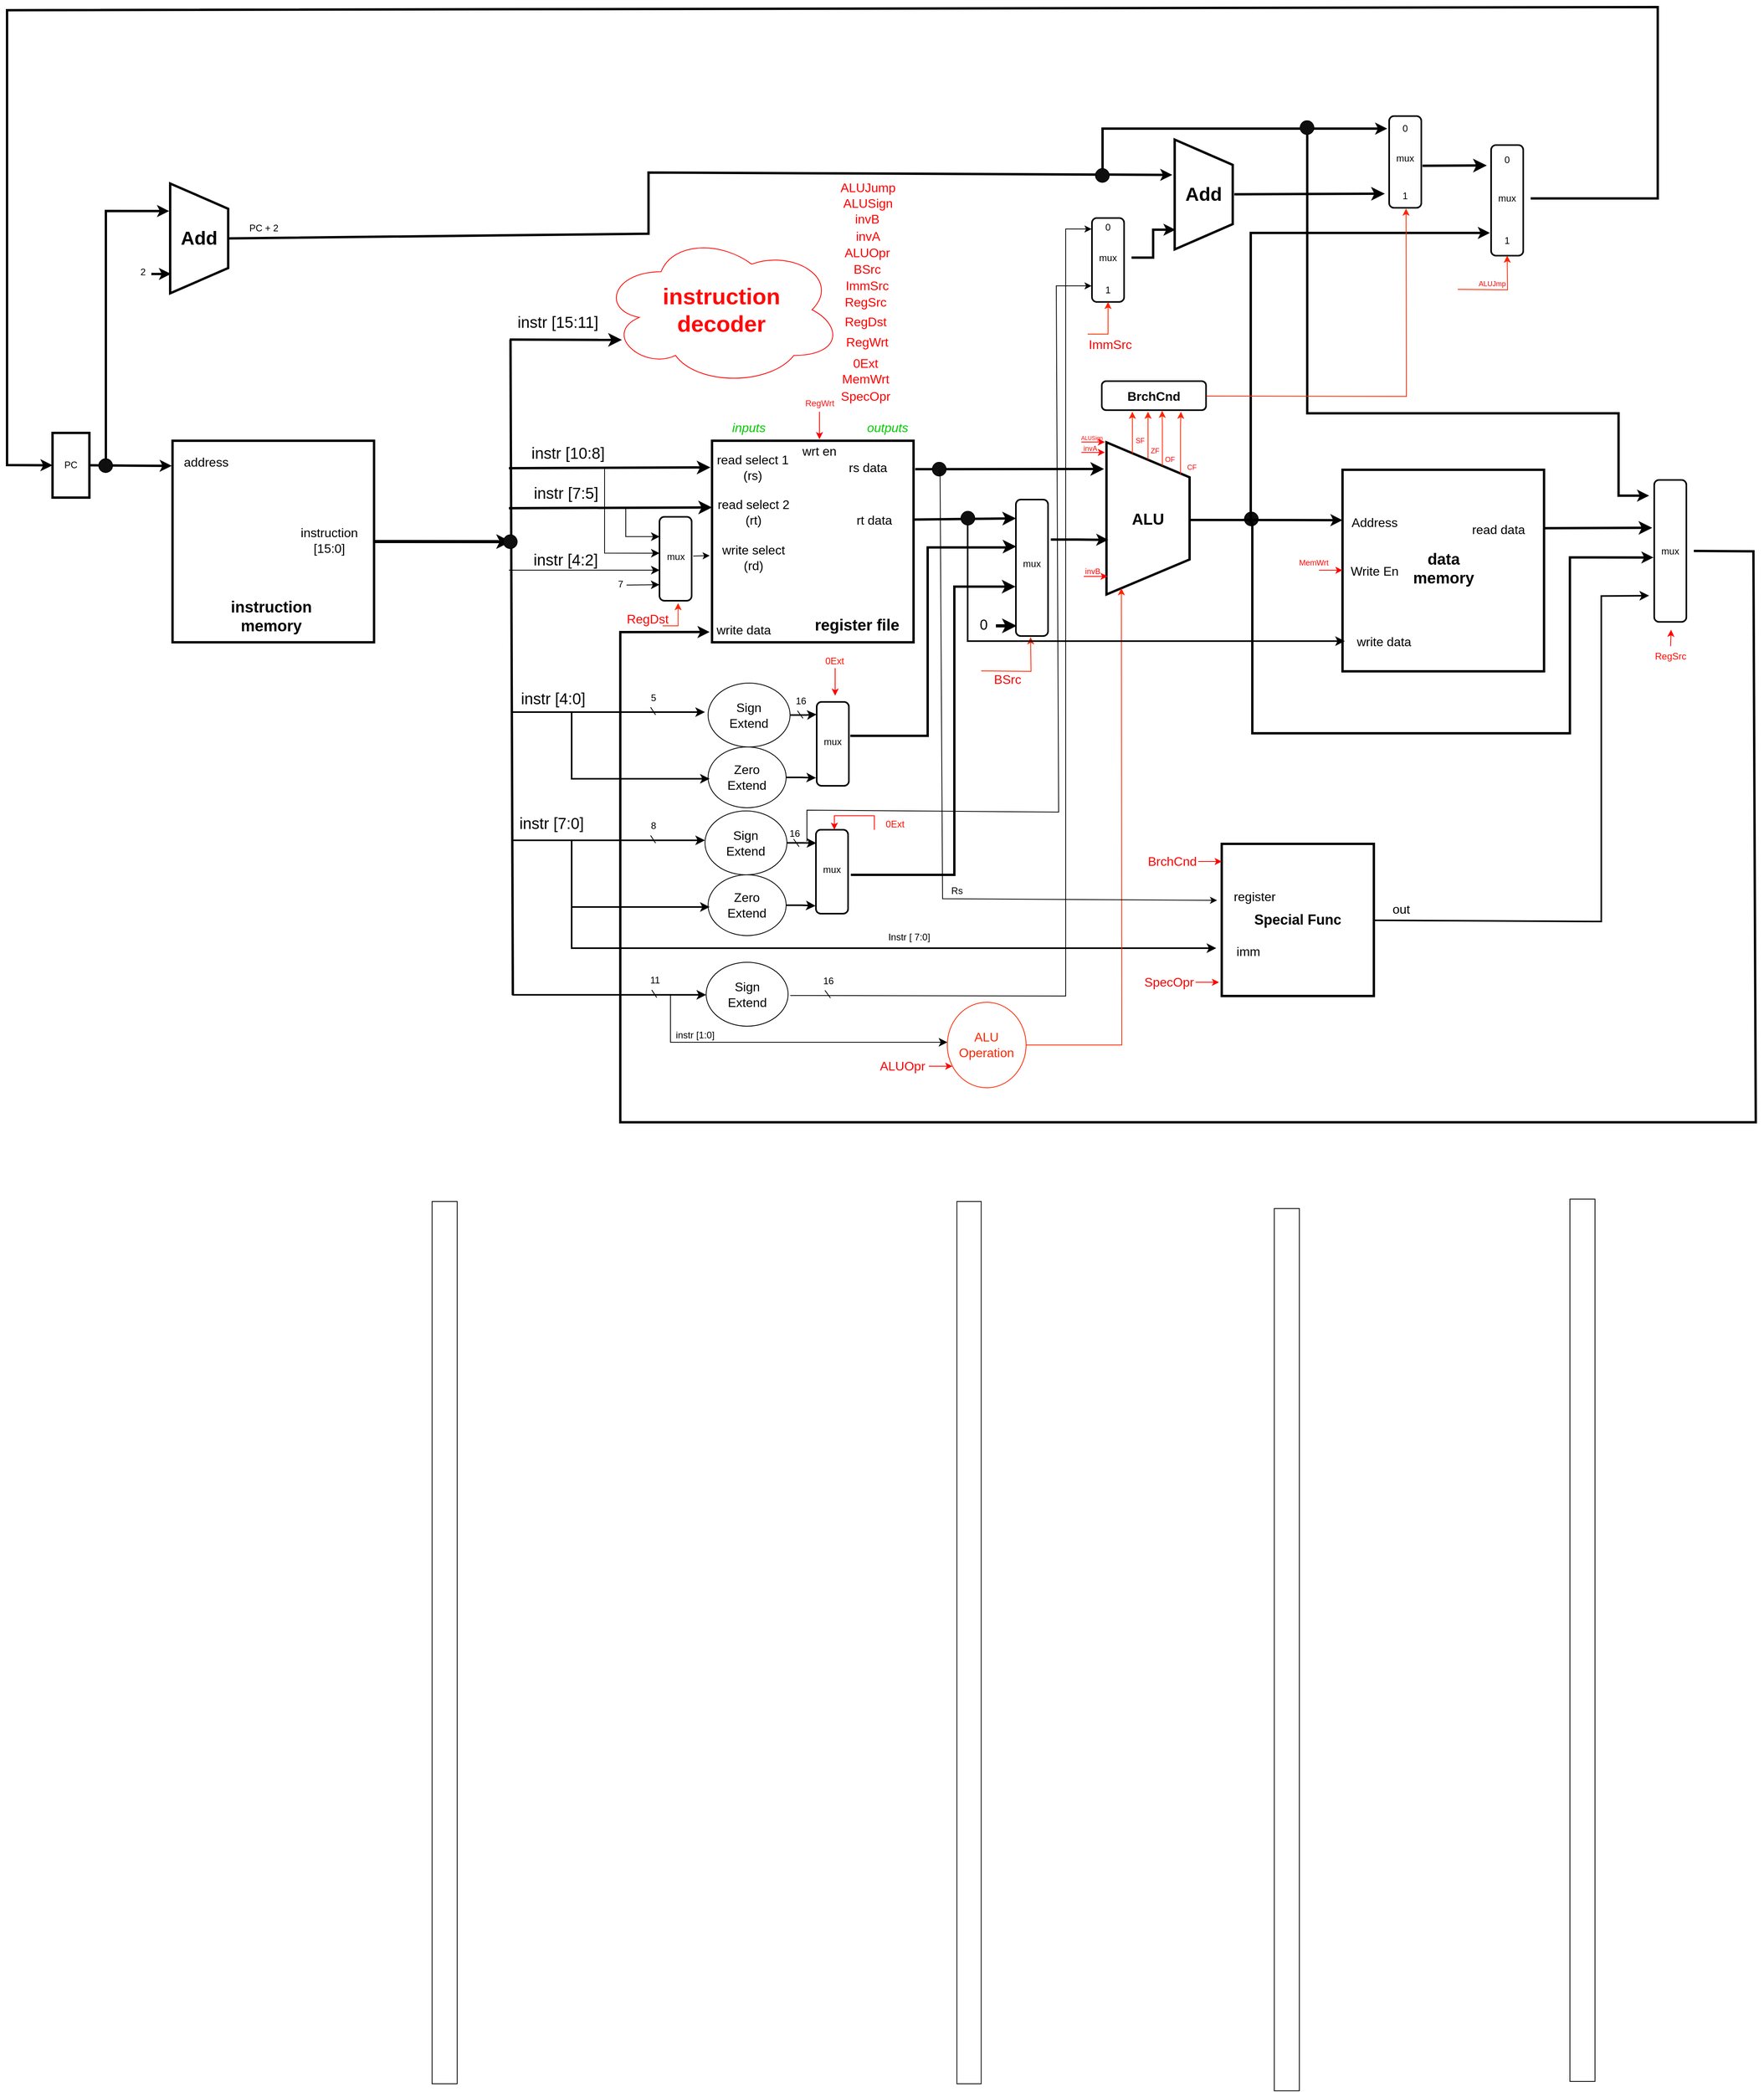 <mxfile version="24.7.17">
  <diagram name="Page-1" id="fNMds45U4PwnaxW4AGc1">
    <mxGraphModel dx="2920" dy="1438" grid="0" gridSize="10" guides="1" tooltips="1" connect="1" arrows="1" fold="1" page="0" pageScale="1" pageWidth="850" pageHeight="1100" math="0" shadow="0">
      <root>
        <mxCell id="0" />
        <mxCell id="1" parent="0" />
        <mxCell id="muOvpEpb0NtmlUYYNEdW-12" value="" style="rounded=0;whiteSpace=wrap;html=1;" parent="1" vertex="1">
          <mxGeometry x="-218" y="1648" width="32" height="1125" as="geometry" />
        </mxCell>
        <mxCell id="muOvpEpb0NtmlUYYNEdW-15" value="" style="rounded=0;whiteSpace=wrap;html=1;" parent="1" vertex="1">
          <mxGeometry x="451.25" y="1648" width="31" height="1125" as="geometry" />
        </mxCell>
        <mxCell id="rFN4JdDNjN4XjkR0yoPJ-14" value="" style="endArrow=classic;html=1;rounded=0;fontSize=12;startSize=8;endSize=8;strokeWidth=3;" parent="1" edge="1">
          <mxGeometry width="50" height="50" relative="1" as="geometry">
            <mxPoint x="-119" y="549" as="sourcePoint" />
            <mxPoint x="24" y="549.41" as="targetPoint" />
          </mxGeometry>
        </mxCell>
        <mxCell id="rFN4JdDNjN4XjkR0yoPJ-16" value="instr [15:11]" style="text;html=1;align=center;verticalAlign=middle;whiteSpace=wrap;rounded=0;fontSize=20;" parent="1" vertex="1">
          <mxGeometry x="-115.5" y="511" width="115" height="30" as="geometry" />
        </mxCell>
        <mxCell id="rFN4JdDNjN4XjkR0yoPJ-17" value="" style="endArrow=classic;html=1;rounded=0;fontSize=12;startSize=8;endSize=8;curved=1;strokeWidth=3;" parent="1" edge="1">
          <mxGeometry width="50" height="50" relative="1" as="geometry">
            <mxPoint x="-120" y="713" as="sourcePoint" />
            <mxPoint x="137" y="712" as="targetPoint" />
          </mxGeometry>
        </mxCell>
        <mxCell id="rFN4JdDNjN4XjkR0yoPJ-18" value="instr [10:8]" style="text;html=1;align=center;verticalAlign=middle;whiteSpace=wrap;rounded=0;fontSize=20;" parent="1" vertex="1">
          <mxGeometry x="-94.5" y="678" width="99" height="30" as="geometry" />
        </mxCell>
        <mxCell id="rFN4JdDNjN4XjkR0yoPJ-24" value="" style="endArrow=classic;html=1;rounded=0;fontSize=12;startSize=8;endSize=8;curved=1;strokeWidth=3;" parent="1" edge="1">
          <mxGeometry width="50" height="50" relative="1" as="geometry">
            <mxPoint x="-120" y="764" as="sourcePoint" />
            <mxPoint x="139" y="763" as="targetPoint" />
          </mxGeometry>
        </mxCell>
        <mxCell id="rFN4JdDNjN4XjkR0yoPJ-25" value="instr [7:5]" style="text;html=1;align=center;verticalAlign=middle;whiteSpace=wrap;rounded=0;fontSize=20;" parent="1" vertex="1">
          <mxGeometry x="-94.5" y="729" width="94" height="30" as="geometry" />
        </mxCell>
        <mxCell id="rFN4JdDNjN4XjkR0yoPJ-35" value="" style="endArrow=classic;html=1;rounded=0;fontSize=12;startSize=8;endSize=8;strokeWidth=1;entryX=0.236;entryY=0.995;entryDx=0;entryDy=0;entryPerimeter=0;edgeStyle=orthogonalEdgeStyle;" parent="1" target="r2W4QhgXkko-zdRNvbkp-2" edge="1">
          <mxGeometry width="50" height="50" relative="1" as="geometry">
            <mxPoint x="30" y="764" as="sourcePoint" />
            <mxPoint x="67.0" y="801.0" as="targetPoint" />
            <Array as="points">
              <mxPoint x="29" y="764" />
              <mxPoint x="29" y="800" />
            </Array>
          </mxGeometry>
        </mxCell>
        <mxCell id="rFN4JdDNjN4XjkR0yoPJ-42" value="" style="endArrow=classic;html=1;rounded=0;fontSize=12;startSize=8;endSize=8;curved=1;strokeWidth=1;entryX=0.636;entryY=0.995;entryDx=0;entryDy=0;entryPerimeter=0;" parent="1" target="r2W4QhgXkko-zdRNvbkp-2" edge="1">
          <mxGeometry width="50" height="50" relative="1" as="geometry">
            <mxPoint x="-120" y="843" as="sourcePoint" />
            <mxPoint x="69" y="843.21" as="targetPoint" />
          </mxGeometry>
        </mxCell>
        <mxCell id="rFN4JdDNjN4XjkR0yoPJ-43" value="instr [4:2]" style="text;html=1;align=center;verticalAlign=middle;whiteSpace=wrap;rounded=0;fontSize=20;" parent="1" vertex="1">
          <mxGeometry x="-94" y="813.5" width="93" height="30" as="geometry" />
        </mxCell>
        <mxCell id="rFN4JdDNjN4XjkR0yoPJ-46" value="" style="ellipse;shape=cloud;whiteSpace=wrap;html=1;fontColor=#FF1C1C;strokeColor=#FF0000;strokeWidth=1;" parent="1" vertex="1">
          <mxGeometry x="-3" y="414" width="308" height="194" as="geometry" />
        </mxCell>
        <mxCell id="rFN4JdDNjN4XjkR0yoPJ-47" value="&lt;b style=&quot;font-size: 29px;&quot;&gt;instruction decoder&lt;/b&gt;" style="text;html=1;align=center;verticalAlign=middle;whiteSpace=wrap;rounded=0;fontSize=29;fontColor=#FF0808;" parent="1" vertex="1">
          <mxGeometry x="121" y="497.5" width="60" height="27" as="geometry" />
        </mxCell>
        <mxCell id="3E7eyOwTPvob0F8doDhA-3" value="&lt;i&gt;inputs&lt;/i&gt;" style="text;html=1;align=center;verticalAlign=middle;whiteSpace=wrap;rounded=0;fontSize=16;fontColor=#00CC00;" parent="1" vertex="1">
          <mxGeometry x="156" y="646" width="60" height="30" as="geometry" />
        </mxCell>
        <mxCell id="3E7eyOwTPvob0F8doDhA-5" value="&lt;i&gt;outputs&lt;/i&gt;" style="text;html=1;align=center;verticalAlign=middle;whiteSpace=wrap;rounded=0;fontSize=16;fontColor=#00CC00;" parent="1" vertex="1">
          <mxGeometry x="333" y="646" width="60" height="30" as="geometry" />
        </mxCell>
        <mxCell id="3E7eyOwTPvob0F8doDhA-17" value="" style="endArrow=classic;html=1;rounded=0;fontSize=12;startSize=8;endSize=8;curved=1;strokeWidth=3;exitX=1.008;exitY=0.141;exitDx=0;exitDy=0;exitPerimeter=0;" parent="1" source="rFN4JdDNjN4XjkR0yoPJ-5" edge="1">
          <mxGeometry width="50" height="50" relative="1" as="geometry">
            <mxPoint x="400" y="729" as="sourcePoint" />
            <mxPoint x="639" y="714" as="targetPoint" />
          </mxGeometry>
        </mxCell>
        <mxCell id="3E7eyOwTPvob0F8doDhA-20" value="" style="endArrow=classic;html=1;rounded=0;fontSize=12;startSize=8;endSize=8;curved=1;strokeWidth=3;entryX=0.138;entryY=0.996;entryDx=0;entryDy=0;exitX=1;exitY=0.5;exitDx=0;exitDy=0;entryPerimeter=0;" parent="1" source="3E7eyOwTPvob0F8doDhA-12" target="r2W4QhgXkko-zdRNvbkp-25" edge="1">
          <mxGeometry width="50" height="50" relative="1" as="geometry">
            <mxPoint x="396" y="770.97" as="sourcePoint" />
            <mxPoint x="551" y="780.5" as="targetPoint" />
          </mxGeometry>
        </mxCell>
        <mxCell id="muOvpEpb0NtmlUYYNEdW-38" style="edgeStyle=none;rounded=0;orthogonalLoop=1;jettySize=auto;html=1;exitX=1;exitY=0.5;exitDx=0;exitDy=0;strokeWidth=4;" parent="1" source="muOvpEpb0NtmlUYYNEdW-1" edge="1">
          <mxGeometry relative="1" as="geometry">
            <mxPoint x="-117.429" y="806.571" as="targetPoint" />
          </mxGeometry>
        </mxCell>
        <mxCell id="muOvpEpb0NtmlUYYNEdW-8" value="" style="whiteSpace=wrap;html=1;aspect=fixed;strokeWidth=3;" parent="1" vertex="1">
          <mxGeometry x="943" y="715" width="257" height="257" as="geometry" />
        </mxCell>
        <mxCell id="muOvpEpb0NtmlUYYNEdW-9" value="Address" style="text;html=1;align=center;verticalAlign=middle;whiteSpace=wrap;rounded=0;fontSize=16;" parent="1" vertex="1">
          <mxGeometry x="934" y="762" width="100" height="39" as="geometry" />
        </mxCell>
        <mxCell id="muOvpEpb0NtmlUYYNEdW-10" value="&lt;b&gt;data memory&lt;/b&gt;" style="text;html=1;align=center;verticalAlign=middle;whiteSpace=wrap;rounded=0;fontSize=20;" parent="1" vertex="1">
          <mxGeometry x="1016.5" y="824.5" width="110" height="30" as="geometry" />
        </mxCell>
        <mxCell id="muOvpEpb0NtmlUYYNEdW-13" value="" style="group;strokeWidth=3;" parent="1" vertex="1" connectable="0">
          <mxGeometry x="642" y="680" width="170.5" height="194" as="geometry" />
        </mxCell>
        <mxCell id="3E7eyOwTPvob0F8doDhA-14" value="" style="verticalLabelPosition=middle;verticalAlign=middle;html=1;shape=trapezoid;perimeter=trapezoidPerimeter;whiteSpace=wrap;size=0.23;arcSize=10;flipV=1;labelPosition=center;align=center;direction=south;strokeWidth=3;" parent="muOvpEpb0NtmlUYYNEdW-13" vertex="1">
          <mxGeometry width="106" height="194" as="geometry" />
        </mxCell>
        <mxCell id="3E7eyOwTPvob0F8doDhA-15" value="&lt;b style=&quot;font-size: 20px;&quot;&gt;ALU&lt;/b&gt;" style="text;html=1;align=center;verticalAlign=middle;whiteSpace=wrap;rounded=0;fontSize=20;" parent="muOvpEpb0NtmlUYYNEdW-13" vertex="1">
          <mxGeometry x="23" y="82" width="60" height="30" as="geometry" />
        </mxCell>
        <mxCell id="p6FXJWHA-nySCCXBb5-h-45" value="&lt;font color=&quot;#ff0000&quot;&gt;&lt;span style=&quot;caret-color: rgb(255, 0, 0); font-size: 9px;&quot;&gt;OF&lt;/span&gt;&lt;/font&gt;" style="text;html=1;align=center;verticalAlign=middle;whiteSpace=wrap;rounded=0;fontSize=16;" parent="muOvpEpb0NtmlUYYNEdW-13" vertex="1">
          <mxGeometry x="70" y="13" width="22" height="11" as="geometry" />
        </mxCell>
        <mxCell id="p6FXJWHA-nySCCXBb5-h-44" value="&lt;font color=&quot;#ff0000&quot;&gt;&lt;span style=&quot;caret-color: rgb(255, 0, 0); font-size: 9px;&quot;&gt;ZF&lt;/span&gt;&lt;/font&gt;" style="text;html=1;align=center;verticalAlign=middle;whiteSpace=wrap;rounded=0;fontSize=16;" parent="muOvpEpb0NtmlUYYNEdW-13" vertex="1">
          <mxGeometry x="51" y="2" width="22" height="11" as="geometry" />
        </mxCell>
        <mxCell id="WuKiRzajEq_CYZFMlZ9E-89" value="" style="ellipse;whiteSpace=wrap;html=1;aspect=fixed;fillColor=#0F0F0F;" parent="muOvpEpb0NtmlUYYNEdW-13" vertex="1">
          <mxGeometry x="176" y="89" width="17.5" height="17.5" as="geometry" />
        </mxCell>
        <mxCell id="muOvpEpb0NtmlUYYNEdW-16" value="" style="rounded=0;whiteSpace=wrap;html=1;" parent="1" vertex="1">
          <mxGeometry x="856" y="1657" width="32" height="1125" as="geometry" />
        </mxCell>
        <mxCell id="muOvpEpb0NtmlUYYNEdW-17" value="" style="rounded=0;whiteSpace=wrap;html=1;" parent="1" vertex="1">
          <mxGeometry x="1233" y="1645" width="32" height="1125" as="geometry" />
        </mxCell>
        <mxCell id="muOvpEpb0NtmlUYYNEdW-19" value="write data" style="text;html=1;align=center;verticalAlign=middle;whiteSpace=wrap;rounded=0;fontSize=16;" parent="1" vertex="1">
          <mxGeometry x="946" y="914" width="100" height="39" as="geometry" />
        </mxCell>
        <mxCell id="muOvpEpb0NtmlUYYNEdW-20" value="read data" style="text;html=1;align=center;verticalAlign=middle;whiteSpace=wrap;rounded=0;fontSize=16;" parent="1" vertex="1">
          <mxGeometry x="1092" y="771.5" width="100" height="39" as="geometry" />
        </mxCell>
        <mxCell id="muOvpEpb0NtmlUYYNEdW-25" value="" style="endArrow=classic;html=1;rounded=0;fontSize=12;startSize=8;endSize=8;curved=1;strokeWidth=3;exitX=0.997;exitY=0.29;exitDx=0;exitDy=0;exitPerimeter=0;entryX=0;entryY=0.214;entryDx=0;entryDy=3;entryPerimeter=0;" parent="1" source="muOvpEpb0NtmlUYYNEdW-8" edge="1">
          <mxGeometry width="50" height="50" relative="1" as="geometry">
            <mxPoint x="1205" y="786" as="sourcePoint" />
            <mxPoint x="1338" y="789" as="targetPoint" />
          </mxGeometry>
        </mxCell>
        <mxCell id="muOvpEpb0NtmlUYYNEdW-27" value="" style="group" parent="1" vertex="1" connectable="0">
          <mxGeometry x="139" y="678" width="257" height="257" as="geometry" />
        </mxCell>
        <mxCell id="rFN4JdDNjN4XjkR0yoPJ-5" value="" style="whiteSpace=wrap;html=1;aspect=fixed;strokeWidth=3;" parent="muOvpEpb0NtmlUYYNEdW-27" vertex="1">
          <mxGeometry width="257" height="257" as="geometry" />
        </mxCell>
        <mxCell id="rFN4JdDNjN4XjkR0yoPJ-6" value="read select 1 (rs)" style="text;html=1;align=center;verticalAlign=middle;whiteSpace=wrap;rounded=0;fontSize=16;" parent="muOvpEpb0NtmlUYYNEdW-27" vertex="1">
          <mxGeometry x="2" y="14" width="100" height="39" as="geometry" />
        </mxCell>
        <mxCell id="rFN4JdDNjN4XjkR0yoPJ-7" value="read select 2 (rt)" style="text;html=1;align=center;verticalAlign=middle;whiteSpace=wrap;rounded=0;fontSize=16;" parent="muOvpEpb0NtmlUYYNEdW-27" vertex="1">
          <mxGeometry x="3.5" y="71" width="97.5" height="39" as="geometry" />
        </mxCell>
        <mxCell id="rFN4JdDNjN4XjkR0yoPJ-8" value="write select (rd)" style="text;html=1;align=center;verticalAlign=middle;whiteSpace=wrap;rounded=0;fontSize=16;" parent="muOvpEpb0NtmlUYYNEdW-27" vertex="1">
          <mxGeometry x="7.5" y="129.5" width="89.5" height="39" as="geometry" />
        </mxCell>
        <mxCell id="rFN4JdDNjN4XjkR0yoPJ-10" value="write data" style="text;html=1;align=center;verticalAlign=middle;whiteSpace=wrap;rounded=0;fontSize=16;" parent="muOvpEpb0NtmlUYYNEdW-27" vertex="1">
          <mxGeometry x="3.5" y="225" width="73" height="32" as="geometry" />
        </mxCell>
        <mxCell id="rFN4JdDNjN4XjkR0yoPJ-44" value="&lt;b&gt;register file&lt;/b&gt;" style="text;html=1;align=center;verticalAlign=middle;whiteSpace=wrap;rounded=0;fontSize=20;" parent="muOvpEpb0NtmlUYYNEdW-27" vertex="1">
          <mxGeometry x="130" y="219" width="110" height="30" as="geometry" />
        </mxCell>
        <mxCell id="3E7eyOwTPvob0F8doDhA-7" value="rs data" style="text;html=1;align=center;verticalAlign=middle;whiteSpace=wrap;rounded=0;fontSize=16;" parent="muOvpEpb0NtmlUYYNEdW-27" vertex="1">
          <mxGeometry x="149" y="14" width="100" height="39" as="geometry" />
        </mxCell>
        <mxCell id="3E7eyOwTPvob0F8doDhA-12" value="rt data" style="text;html=1;align=center;verticalAlign=middle;whiteSpace=wrap;rounded=0;fontSize=16;" parent="muOvpEpb0NtmlUYYNEdW-27" vertex="1">
          <mxGeometry x="157" y="81" width="100" height="39" as="geometry" />
        </mxCell>
        <mxCell id="WuKiRzajEq_CYZFMlZ9E-27" value="wrt en" style="text;html=1;align=center;verticalAlign=middle;whiteSpace=wrap;rounded=0;fontSize=16;" parent="muOvpEpb0NtmlUYYNEdW-27" vertex="1">
          <mxGeometry x="87" y="-7" width="100" height="39" as="geometry" />
        </mxCell>
        <mxCell id="muOvpEpb0NtmlUYYNEdW-289" style="edgeStyle=none;rounded=0;orthogonalLoop=1;jettySize=auto;html=1;fontFamily=Helvetica;fontSize=12;fontColor=default;entryX=0.749;entryY=1.018;entryDx=0;entryDy=0;entryPerimeter=0;strokeWidth=3;" parent="1" target="muOvpEpb0NtmlUYYNEdW-40" edge="1">
          <mxGeometry relative="1" as="geometry">
            <mxPoint x="-551" y="382" as="targetPoint" />
            <mxPoint x="-634" y="709" as="sourcePoint" />
            <Array as="points">
              <mxPoint x="-634" y="385" />
            </Array>
          </mxGeometry>
        </mxCell>
        <mxCell id="muOvpEpb0NtmlUYYNEdW-32" value="PC" style="rounded=0;whiteSpace=wrap;html=1;strokeWidth=3;" parent="1" vertex="1">
          <mxGeometry x="-702" y="668" width="47" height="82.5" as="geometry" />
        </mxCell>
        <mxCell id="muOvpEpb0NtmlUYYNEdW-34" style="edgeStyle=orthogonalEdgeStyle;rounded=0;orthogonalLoop=1;jettySize=auto;html=1;exitX=1;exitY=0.5;exitDx=0;exitDy=0;strokeWidth=3;" parent="1" edge="1">
          <mxGeometry relative="1" as="geometry">
            <mxPoint x="-550" y="710" as="targetPoint" />
            <mxPoint x="-655" y="709.29" as="sourcePoint" />
          </mxGeometry>
        </mxCell>
        <mxCell id="muOvpEpb0NtmlUYYNEdW-37" value="" style="endArrow=none;html=3;rounded=0;strokeWidth=3;" parent="1" edge="1">
          <mxGeometry width="50" height="50" relative="1" as="geometry">
            <mxPoint x="-115" y="1385" as="sourcePoint" />
            <mxPoint x="-118" y="549" as="targetPoint" />
          </mxGeometry>
        </mxCell>
        <mxCell id="muOvpEpb0NtmlUYYNEdW-39" style="edgeStyle=none;rounded=0;orthogonalLoop=1;jettySize=auto;html=1;entryX=0;entryY=0.25;entryDx=0;entryDy=0;strokeWidth=3;" parent="1" target="muOvpEpb0NtmlUYYNEdW-8" edge="1">
          <mxGeometry relative="1" as="geometry">
            <mxPoint x="749" y="779" as="sourcePoint" />
          </mxGeometry>
        </mxCell>
        <mxCell id="muOvpEpb0NtmlUYYNEdW-40" value="&lt;font style=&quot;font-size: 24px;&quot;&gt;&lt;b&gt;Add&lt;/b&gt;&lt;/font&gt;" style="verticalLabelPosition=middle;verticalAlign=middle;html=1;shape=trapezoid;perimeter=trapezoidPerimeter;whiteSpace=wrap;size=0.23;arcSize=10;flipV=1;labelPosition=center;align=center;direction=south;strokeWidth=3;" parent="1" vertex="1">
          <mxGeometry x="-552" y="350" width="74" height="140" as="geometry" />
        </mxCell>
        <mxCell id="muOvpEpb0NtmlUYYNEdW-284" value="" style="group" parent="1" vertex="1" connectable="0">
          <mxGeometry x="-556" y="678" width="264" height="257" as="geometry" />
        </mxCell>
        <mxCell id="muOvpEpb0NtmlUYYNEdW-1" value="" style="whiteSpace=wrap;html=1;aspect=fixed;strokeWidth=3;" parent="muOvpEpb0NtmlUYYNEdW-284" vertex="1">
          <mxGeometry x="7" width="257" height="257" as="geometry" />
        </mxCell>
        <mxCell id="muOvpEpb0NtmlUYYNEdW-4" value="address" style="text;html=1;align=center;verticalAlign=middle;whiteSpace=wrap;rounded=0;fontSize=16;" parent="muOvpEpb0NtmlUYYNEdW-284" vertex="1">
          <mxGeometry y="7" width="100" height="39" as="geometry" />
        </mxCell>
        <mxCell id="muOvpEpb0NtmlUYYNEdW-6" value="&lt;b&gt;instruction memory&lt;/b&gt;" style="text;html=1;align=center;verticalAlign=middle;whiteSpace=wrap;rounded=0;fontSize=20;" parent="muOvpEpb0NtmlUYYNEdW-284" vertex="1">
          <mxGeometry x="78" y="208" width="110" height="30" as="geometry" />
        </mxCell>
        <mxCell id="muOvpEpb0NtmlUYYNEdW-28" value="instruction&lt;div&gt;[15:0]&lt;/div&gt;" style="text;html=1;align=center;verticalAlign=middle;whiteSpace=wrap;rounded=0;fontSize=16;" parent="muOvpEpb0NtmlUYYNEdW-284" vertex="1">
          <mxGeometry x="158" y="107.5" width="98" height="39" as="geometry" />
        </mxCell>
        <mxCell id="muOvpEpb0NtmlUYYNEdW-287" style="edgeStyle=orthogonalEdgeStyle;rounded=0;orthogonalLoop=1;jettySize=auto;html=1;entryX=0.179;entryY=0.985;entryDx=0;entryDy=0;entryPerimeter=0;exitX=0.96;exitY=0.59;exitDx=0;exitDy=0;exitPerimeter=0;strokeWidth=3;" parent="1" source="muOvpEpb0NtmlUYYNEdW-288" target="muOvpEpb0NtmlUYYNEdW-40" edge="1">
          <mxGeometry relative="1" as="geometry">
            <mxPoint x="-552" y="466.71" as="targetPoint" />
            <mxPoint x="-593" y="467" as="sourcePoint" />
          </mxGeometry>
        </mxCell>
        <mxCell id="muOvpEpb0NtmlUYYNEdW-288" value="2" style="text;html=1;align=center;verticalAlign=middle;resizable=0;points=[];autosize=1;strokeColor=none;fillColor=none;fontFamily=Helvetica;fontSize=12;fontColor=default;" parent="1" vertex="1">
          <mxGeometry x="-600" y="450" width="25" height="26" as="geometry" />
        </mxCell>
        <mxCell id="fwB8wbmSQQmTVCgAxKlL-12" value="" style="endArrow=classic;html=1;rounded=0;fontSize=12;startSize=8;endSize=8;strokeWidth=3;edgeStyle=orthogonalEdgeStyle;entryX=0.344;entryY=0.985;entryDx=0;entryDy=0;exitX=0.404;exitY=-0.043;exitDx=0;exitDy=0;exitPerimeter=0;entryPerimeter=0;" parent="1" source="p6FXJWHA-nySCCXBb5-h-2" target="r2W4QhgXkko-zdRNvbkp-25" edge="1">
          <mxGeometry width="50" height="50" relative="1" as="geometry">
            <mxPoint x="357" y="1054" as="sourcePoint" />
            <mxPoint x="556" y="835" as="targetPoint" />
            <Array as="points">
              <mxPoint x="414" y="1054" />
              <mxPoint x="414" y="814" />
              <mxPoint x="517" y="814" />
              <mxPoint x="517" y="813" />
            </Array>
          </mxGeometry>
        </mxCell>
        <mxCell id="fwB8wbmSQQmTVCgAxKlL-13" value="16" style="text;html=1;align=center;verticalAlign=middle;resizable=0;points=[];autosize=1;strokeColor=none;fillColor=none;" parent="1" vertex="1">
          <mxGeometry x="236" y="997" width="31" height="26" as="geometry" />
        </mxCell>
        <mxCell id="fwB8wbmSQQmTVCgAxKlL-15" style="edgeStyle=orthogonalEdgeStyle;rounded=0;orthogonalLoop=1;jettySize=auto;html=1;exitX=0.293;exitY=-0.085;exitDx=0;exitDy=0;exitPerimeter=0;entryX=0.359;entryY=0.978;entryDx=0;entryDy=0;entryPerimeter=0;strokeWidth=3;" parent="1" source="r2W4QhgXkko-zdRNvbkp-25" target="3E7eyOwTPvob0F8doDhA-14" edge="1">
          <mxGeometry relative="1" as="geometry">
            <mxPoint x="599" y="804.5" as="sourcePoint" />
          </mxGeometry>
        </mxCell>
        <mxCell id="r2W4QhgXkko-zdRNvbkp-8" value="" style="endArrow=classic;html=1;rounded=0;" parent="1" edge="1">
          <mxGeometry width="50" height="50" relative="1" as="geometry">
            <mxPoint x="115" y="825" as="sourcePoint" />
            <mxPoint x="136" y="824.5" as="targetPoint" />
          </mxGeometry>
        </mxCell>
        <mxCell id="r2W4QhgXkko-zdRNvbkp-9" value="" style="endArrow=classic;html=1;rounded=0;fontSize=12;startSize=8;endSize=8;strokeWidth=1;entryX=0.433;entryY=0.995;entryDx=0;entryDy=0;entryPerimeter=0;edgeStyle=orthogonalEdgeStyle;" parent="1" target="r2W4QhgXkko-zdRNvbkp-2" edge="1">
          <mxGeometry width="50" height="50" relative="1" as="geometry">
            <mxPoint x="2" y="714" as="sourcePoint" />
            <mxPoint x="67.0" y="822.05" as="targetPoint" />
            <Array as="points">
              <mxPoint x="2" y="821" />
            </Array>
          </mxGeometry>
        </mxCell>
        <mxCell id="r2W4QhgXkko-zdRNvbkp-11" value="7" style="text;html=1;align=center;verticalAlign=middle;resizable=0;points=[];autosize=1;strokeColor=none;fillColor=none;" parent="1" vertex="1">
          <mxGeometry x="9" y="848" width="25" height="26" as="geometry" />
        </mxCell>
        <mxCell id="r2W4QhgXkko-zdRNvbkp-14" value="" style="endArrow=classic;html=1;rounded=0;fontSize=12;startSize=8;endSize=8;strokeWidth=1;entryX=0.236;entryY=0.995;entryDx=0;entryDy=0;entryPerimeter=0;edgeStyle=orthogonalEdgeStyle;" parent="1" edge="1">
          <mxGeometry width="50" height="50" relative="1" as="geometry">
            <mxPoint x="30" y="862" as="sourcePoint" />
            <mxPoint x="72" y="861.5" as="targetPoint" />
            <Array as="points">
              <mxPoint x="30" y="862" />
              <mxPoint x="29" y="862" />
            </Array>
          </mxGeometry>
        </mxCell>
        <mxCell id="r2W4QhgXkko-zdRNvbkp-15" value="&lt;font size=&quot;1&quot; color=&quot;#ff0000&quot;&gt;&lt;span style=&quot;caret-color: rgb(255, 0, 0); font-size: 16px;&quot;&gt;RegDst&lt;/span&gt;&lt;/font&gt;" style="text;html=1;align=center;verticalAlign=middle;whiteSpace=wrap;rounded=0;fontSize=16;" parent="1" vertex="1">
          <mxGeometry x="27" y="896" width="60" height="18" as="geometry" />
        </mxCell>
        <mxCell id="r2W4QhgXkko-zdRNvbkp-20" value="" style="group" parent="1" vertex="1" connectable="0">
          <mxGeometry x="62.5" y="775" width="60" height="107" as="geometry" />
        </mxCell>
        <mxCell id="r2W4QhgXkko-zdRNvbkp-2" value="" style="rounded=1;whiteSpace=wrap;html=1;direction=south;strokeWidth=2;" parent="r2W4QhgXkko-zdRNvbkp-20" vertex="1">
          <mxGeometry x="9.5" width="41" height="107" as="geometry" />
        </mxCell>
        <mxCell id="r2W4QhgXkko-zdRNvbkp-18" value="mux" style="text;html=1;align=center;verticalAlign=middle;whiteSpace=wrap;rounded=0;" parent="r2W4QhgXkko-zdRNvbkp-20" vertex="1">
          <mxGeometry y="35.5" width="60" height="30" as="geometry" />
        </mxCell>
        <mxCell id="r2W4QhgXkko-zdRNvbkp-24" value="" style="group;strokeWidth=1;" parent="1" vertex="1" connectable="0">
          <mxGeometry x="517" y="753" width="60" height="174" as="geometry" />
        </mxCell>
        <mxCell id="r2W4QhgXkko-zdRNvbkp-25" value="" style="rounded=1;whiteSpace=wrap;html=1;direction=south;strokeWidth=2;" parent="r2W4QhgXkko-zdRNvbkp-24" vertex="1">
          <mxGeometry x="9.5" width="41" height="174" as="geometry" />
        </mxCell>
        <mxCell id="r2W4QhgXkko-zdRNvbkp-26" value="mux" style="text;html=1;align=center;verticalAlign=middle;whiteSpace=wrap;rounded=0;" parent="r2W4QhgXkko-zdRNvbkp-24" vertex="1">
          <mxGeometry y="67" width="60" height="30" as="geometry" />
        </mxCell>
        <mxCell id="AzOvHIemU0ZITK1xoNgC-14" style="edgeStyle=orthogonalEdgeStyle;rounded=0;orthogonalLoop=1;jettySize=auto;html=1;exitX=1;exitY=0.5;exitDx=0;exitDy=0;" parent="r2W4QhgXkko-zdRNvbkp-24" source="r2W4QhgXkko-zdRNvbkp-25" target="r2W4QhgXkko-zdRNvbkp-25" edge="1">
          <mxGeometry relative="1" as="geometry" />
        </mxCell>
        <mxCell id="r2W4QhgXkko-zdRNvbkp-28" value="&lt;font size=&quot;1&quot; color=&quot;#ff0000&quot;&gt;&lt;span style=&quot;caret-color: rgb(255, 0, 0); font-size: 16px;&quot;&gt;BSrc&lt;/span&gt;&lt;/font&gt;" style="text;html=1;align=center;verticalAlign=middle;whiteSpace=wrap;rounded=0;fontSize=16;" parent="1" vertex="1">
          <mxGeometry x="486" y="972.5" width="60" height="18" as="geometry" />
        </mxCell>
        <mxCell id="yZ5C_Ve2Oc4vBgANtmZi-1" value="" style="group" parent="1" vertex="1" connectable="0">
          <mxGeometry x="614" y="394" width="60" height="113" as="geometry" />
        </mxCell>
        <mxCell id="yZ5C_Ve2Oc4vBgANtmZi-2" value="" style="rounded=1;whiteSpace=wrap;html=1;direction=south;strokeWidth=2;" parent="yZ5C_Ve2Oc4vBgANtmZi-1" vertex="1">
          <mxGeometry x="9.5" width="41" height="107" as="geometry" />
        </mxCell>
        <mxCell id="yZ5C_Ve2Oc4vBgANtmZi-3" value="mux" style="text;html=1;align=center;verticalAlign=middle;whiteSpace=wrap;rounded=0;" parent="yZ5C_Ve2Oc4vBgANtmZi-1" vertex="1">
          <mxGeometry y="35.5" width="60" height="30" as="geometry" />
        </mxCell>
        <mxCell id="-0kURrgrsvos_-0h37l5-16" value="1" style="text;html=1;align=center;verticalAlign=middle;whiteSpace=wrap;rounded=0;" parent="yZ5C_Ve2Oc4vBgANtmZi-1" vertex="1">
          <mxGeometry y="77" width="60" height="30" as="geometry" />
        </mxCell>
        <mxCell id="-0kURrgrsvos_-0h37l5-17" value="0" style="text;html=1;align=center;verticalAlign=middle;whiteSpace=wrap;rounded=0;" parent="yZ5C_Ve2Oc4vBgANtmZi-1" vertex="1">
          <mxGeometry y="2" width="60" height="19" as="geometry" />
        </mxCell>
        <mxCell id="yZ5C_Ve2Oc4vBgANtmZi-4" value="" style="group" parent="1" vertex="1" connectable="0">
          <mxGeometry x="993" y="274" width="60" height="123" as="geometry" />
        </mxCell>
        <mxCell id="-0kURrgrsvos_-0h37l5-11" value="" style="group" parent="yZ5C_Ve2Oc4vBgANtmZi-4" vertex="1" connectable="0">
          <mxGeometry y="-10" width="60" height="117" as="geometry" />
        </mxCell>
        <mxCell id="yZ5C_Ve2Oc4vBgANtmZi-5" value="" style="rounded=1;whiteSpace=wrap;html=1;direction=south;strokeWidth=2;" parent="-0kURrgrsvos_-0h37l5-11" vertex="1">
          <mxGeometry x="9.5" width="41" height="117" as="geometry" />
        </mxCell>
        <mxCell id="yZ5C_Ve2Oc4vBgANtmZi-6" value="mux" style="text;html=1;align=center;verticalAlign=middle;whiteSpace=wrap;rounded=0;" parent="-0kURrgrsvos_-0h37l5-11" vertex="1">
          <mxGeometry y="39" width="60" height="30" as="geometry" />
        </mxCell>
        <mxCell id="-0kURrgrsvos_-0h37l5-9" value="1" style="text;html=1;align=center;verticalAlign=middle;whiteSpace=wrap;rounded=0;" parent="-0kURrgrsvos_-0h37l5-11" vertex="1">
          <mxGeometry y="87" width="60" height="30" as="geometry" />
        </mxCell>
        <mxCell id="-0kURrgrsvos_-0h37l5-10" value="0" style="text;html=1;align=center;verticalAlign=middle;whiteSpace=wrap;rounded=0;" parent="-0kURrgrsvos_-0h37l5-11" vertex="1">
          <mxGeometry y="6" width="60" height="19" as="geometry" />
        </mxCell>
        <mxCell id="yZ5C_Ve2Oc4vBgANtmZi-8" value="" style="group" parent="1" vertex="1" connectable="0">
          <mxGeometry x="1123" y="335" width="60" height="107" as="geometry" />
        </mxCell>
        <mxCell id="-0kURrgrsvos_-0h37l5-12" value="" style="group" parent="yZ5C_Ve2Oc4vBgANtmZi-8" vertex="1" connectable="0">
          <mxGeometry y="-34" width="60" height="141" as="geometry" />
        </mxCell>
        <mxCell id="yZ5C_Ve2Oc4vBgANtmZi-9" value="" style="rounded=1;whiteSpace=wrap;html=1;direction=south;strokeWidth=2;" parent="-0kURrgrsvos_-0h37l5-12" vertex="1">
          <mxGeometry x="9.5" width="41" height="141" as="geometry" />
        </mxCell>
        <mxCell id="yZ5C_Ve2Oc4vBgANtmZi-10" value="mux" style="text;html=1;align=center;verticalAlign=middle;whiteSpace=wrap;rounded=0;" parent="-0kURrgrsvos_-0h37l5-12" vertex="1">
          <mxGeometry y="53" width="60" height="30" as="geometry" />
        </mxCell>
        <mxCell id="-0kURrgrsvos_-0h37l5-3" value="1" style="text;html=1;align=center;verticalAlign=middle;whiteSpace=wrap;rounded=0;" parent="-0kURrgrsvos_-0h37l5-12" vertex="1">
          <mxGeometry y="107" width="60" height="30" as="geometry" />
        </mxCell>
        <mxCell id="-0kURrgrsvos_-0h37l5-8" value="0" style="text;html=1;align=center;verticalAlign=middle;whiteSpace=wrap;rounded=0;" parent="-0kURrgrsvos_-0h37l5-12" vertex="1">
          <mxGeometry y="4" width="60" height="30" as="geometry" />
        </mxCell>
        <mxCell id="yZ5C_Ve2Oc4vBgANtmZi-16" value="&lt;font style=&quot;font-size: 24px;&quot;&gt;&lt;b&gt;Add&lt;/b&gt;&lt;/font&gt;" style="verticalLabelPosition=middle;verticalAlign=middle;html=1;shape=trapezoid;perimeter=trapezoidPerimeter;whiteSpace=wrap;size=0.23;arcSize=10;flipV=1;labelPosition=center;align=center;direction=south;strokeWidth=3;" parent="1" vertex="1">
          <mxGeometry x="729" y="294" width="74" height="140" as="geometry" />
        </mxCell>
        <mxCell id="yZ5C_Ve2Oc4vBgANtmZi-17" style="edgeStyle=orthogonalEdgeStyle;rounded=0;orthogonalLoop=1;jettySize=auto;html=1;entryX=0.179;entryY=0.985;entryDx=0;entryDy=0;entryPerimeter=0;strokeWidth=3;" parent="1" source="yZ5C_Ve2Oc4vBgANtmZi-3" target="yZ5C_Ve2Oc4vBgANtmZi-16" edge="1">
          <mxGeometry relative="1" as="geometry">
            <mxPoint x="948" y="433.71" as="targetPoint" />
            <mxPoint x="924" y="432" as="sourcePoint" />
          </mxGeometry>
        </mxCell>
        <mxCell id="yZ5C_Ve2Oc4vBgANtmZi-22" value="" style="endArrow=classic;html=1;rounded=0;fontSize=12;startSize=8;endSize=8;curved=1;strokeWidth=3;" parent="1" edge="1">
          <mxGeometry width="50" height="50" relative="1" as="geometry">
            <mxPoint x="805" y="363.72" as="sourcePoint" />
            <mxPoint x="997" y="363" as="targetPoint" />
          </mxGeometry>
        </mxCell>
        <mxCell id="yZ5C_Ve2Oc4vBgANtmZi-23" value="" style="endArrow=classic;html=1;rounded=0;fontSize=12;startSize=8;endSize=8;curved=1;strokeWidth=3;" parent="1" edge="1">
          <mxGeometry width="50" height="50" relative="1" as="geometry">
            <mxPoint x="1045" y="327.43" as="sourcePoint" />
            <mxPoint x="1127" y="327" as="targetPoint" />
          </mxGeometry>
        </mxCell>
        <mxCell id="yZ5C_Ve2Oc4vBgANtmZi-28" value="" style="endArrow=classic;html=1;rounded=0;strokeWidth=3;" parent="1" edge="1">
          <mxGeometry width="50" height="50" relative="1" as="geometry">
            <mxPoint x="826" y="784" as="sourcePoint" />
            <mxPoint x="1131" y="413" as="targetPoint" />
            <Array as="points">
              <mxPoint x="826" y="413" />
            </Array>
          </mxGeometry>
        </mxCell>
        <mxCell id="yZ5C_Ve2Oc4vBgANtmZi-29" value="" style="endArrow=classic;html=1;rounded=0;strokeWidth=3;" parent="1" edge="1">
          <mxGeometry width="50" height="50" relative="1" as="geometry">
            <mxPoint x="637" y="339" as="sourcePoint" />
            <mxPoint x="1000" y="280" as="targetPoint" />
            <Array as="points">
              <mxPoint x="637" y="280" />
            </Array>
          </mxGeometry>
        </mxCell>
        <mxCell id="yZ5C_Ve2Oc4vBgANtmZi-31" value="" style="endArrow=classic;html=1;rounded=0;strokeWidth=3;exitX=1;exitY=0.5;exitDx=0;exitDy=0;entryX=0;entryY=0.5;entryDx=0;entryDy=0;" parent="1" source="yZ5C_Ve2Oc4vBgANtmZi-10" target="muOvpEpb0NtmlUYYNEdW-32" edge="1">
          <mxGeometry width="50" height="50" relative="1" as="geometry">
            <mxPoint x="1183" y="586" as="sourcePoint" />
            <mxPoint x="-832" y="645" as="targetPoint" />
            <Array as="points">
              <mxPoint x="1345" y="369" />
              <mxPoint x="1345" y="125" />
              <mxPoint x="-760" y="129" />
              <mxPoint x="-760" y="709" />
            </Array>
          </mxGeometry>
        </mxCell>
        <mxCell id="yZ5C_Ve2Oc4vBgANtmZi-32" value="" style="group" parent="1" vertex="1" connectable="0">
          <mxGeometry x="1331" y="762" width="60" height="163" as="geometry" />
        </mxCell>
        <mxCell id="yZ5C_Ve2Oc4vBgANtmZi-33" value="" style="rounded=1;whiteSpace=wrap;html=1;direction=south;strokeWidth=2;" parent="yZ5C_Ve2Oc4vBgANtmZi-32" vertex="1">
          <mxGeometry x="9.5" y="-34" width="41" height="181" as="geometry" />
        </mxCell>
        <mxCell id="yZ5C_Ve2Oc4vBgANtmZi-34" value="mux" style="text;html=1;align=center;verticalAlign=middle;whiteSpace=wrap;rounded=0;" parent="yZ5C_Ve2Oc4vBgANtmZi-32" vertex="1">
          <mxGeometry y="41.5" width="60" height="30" as="geometry" />
        </mxCell>
        <mxCell id="yZ5C_Ve2Oc4vBgANtmZi-35" value="" style="endArrow=classic;html=1;rounded=0;strokeWidth=3;edgeStyle=orthogonalEdgeStyle;" parent="1" edge="1">
          <mxGeometry width="50" height="50" relative="1" as="geometry">
            <mxPoint x="898" y="280" as="sourcePoint" />
            <mxPoint x="1334" y="748" as="targetPoint" />
            <Array as="points">
              <mxPoint x="898" y="643" />
              <mxPoint x="1295" y="643" />
              <mxPoint x="1295" y="748" />
            </Array>
          </mxGeometry>
        </mxCell>
        <mxCell id="yZ5C_Ve2Oc4vBgANtmZi-36" value="" style="endArrow=classic;html=1;rounded=0;strokeWidth=3;exitX=1;exitY=0.5;exitDx=0;exitDy=0;entryX=-0.012;entryY=0.949;entryDx=0;entryDy=0;entryPerimeter=0;" parent="1" source="yZ5C_Ve2Oc4vBgANtmZi-34" target="rFN4JdDNjN4XjkR0yoPJ-5" edge="1">
          <mxGeometry width="50" height="50" relative="1" as="geometry">
            <mxPoint x="751" y="1120" as="sourcePoint" />
            <mxPoint x="20" y="968" as="targetPoint" />
            <Array as="points">
              <mxPoint x="1467" y="819" />
              <mxPoint x="1470" y="1547" />
              <mxPoint x="22" y="1547" />
              <mxPoint x="22" y="922" />
            </Array>
          </mxGeometry>
        </mxCell>
        <mxCell id="yZ5C_Ve2Oc4vBgANtmZi-54" value="" style="group" parent="1" vertex="1" connectable="0">
          <mxGeometry x="134" y="1231.5" width="99.5" height="77.5" as="geometry" />
        </mxCell>
        <mxCell id="yZ5C_Ve2Oc4vBgANtmZi-55" value="" style="ellipse;whiteSpace=wrap;html=1;direction=south;" parent="yZ5C_Ve2Oc4vBgANtmZi-54" vertex="1">
          <mxGeometry width="99.5" height="77.5" as="geometry" />
        </mxCell>
        <mxCell id="yZ5C_Ve2Oc4vBgANtmZi-56" value="Zero Extend" style="text;html=1;align=center;verticalAlign=middle;whiteSpace=wrap;rounded=0;fontSize=16;" parent="yZ5C_Ve2Oc4vBgANtmZi-54" vertex="1">
          <mxGeometry x="24.237" y="26.114" width="51.026" height="25.272" as="geometry" />
        </mxCell>
        <mxCell id="yZ5C_Ve2Oc4vBgANtmZi-58" value="" style="group" parent="1" vertex="1" connectable="0">
          <mxGeometry x="134" y="987" width="104.5" height="159" as="geometry" />
        </mxCell>
        <mxCell id="yZ5C_Ve2Oc4vBgANtmZi-42" value="" style="ellipse;whiteSpace=wrap;html=1;direction=south;" parent="yZ5C_Ve2Oc4vBgANtmZi-58" vertex="1">
          <mxGeometry width="104.5" height="81.5" as="geometry" />
        </mxCell>
        <mxCell id="yZ5C_Ve2Oc4vBgANtmZi-43" value="Sign Extend" style="text;html=1;align=center;verticalAlign=middle;whiteSpace=wrap;rounded=0;fontSize=16;" parent="yZ5C_Ve2Oc4vBgANtmZi-58" vertex="1">
          <mxGeometry x="25.455" y="27.462" width="53.59" height="26.576" as="geometry" />
        </mxCell>
        <mxCell id="yZ5C_Ve2Oc4vBgANtmZi-44" value="" style="group" parent="yZ5C_Ve2Oc4vBgANtmZi-58" vertex="1" connectable="0">
          <mxGeometry y="81.5" width="99.5" height="77.5" as="geometry" />
        </mxCell>
        <mxCell id="yZ5C_Ve2Oc4vBgANtmZi-48" value="" style="group" parent="yZ5C_Ve2Oc4vBgANtmZi-44" vertex="1" connectable="0">
          <mxGeometry width="99.5" height="77.5" as="geometry" />
        </mxCell>
        <mxCell id="yZ5C_Ve2Oc4vBgANtmZi-53" value="" style="group" parent="yZ5C_Ve2Oc4vBgANtmZi-48" vertex="1" connectable="0">
          <mxGeometry width="99.5" height="77.5" as="geometry" />
        </mxCell>
        <mxCell id="yZ5C_Ve2Oc4vBgANtmZi-38" value="" style="ellipse;whiteSpace=wrap;html=1;direction=south;" parent="yZ5C_Ve2Oc4vBgANtmZi-53" vertex="1">
          <mxGeometry width="99.5" height="77.5" as="geometry" />
        </mxCell>
        <mxCell id="yZ5C_Ve2Oc4vBgANtmZi-39" value="Zero Extend" style="text;html=1;align=center;verticalAlign=middle;whiteSpace=wrap;rounded=0;fontSize=16;" parent="yZ5C_Ve2Oc4vBgANtmZi-53" vertex="1">
          <mxGeometry x="24.237" y="26.114" width="51.026" height="25.272" as="geometry" />
        </mxCell>
        <mxCell id="yZ5C_Ve2Oc4vBgANtmZi-59" value="" style="group" parent="1" vertex="1" connectable="0">
          <mxGeometry x="130" y="1150" width="104.5" height="81.5" as="geometry" />
        </mxCell>
        <mxCell id="yZ5C_Ve2Oc4vBgANtmZi-60" value="" style="ellipse;whiteSpace=wrap;html=1;direction=south;" parent="yZ5C_Ve2Oc4vBgANtmZi-59" vertex="1">
          <mxGeometry width="104.5" height="81.5" as="geometry" />
        </mxCell>
        <mxCell id="yZ5C_Ve2Oc4vBgANtmZi-61" value="Sign Extend" style="text;html=1;align=center;verticalAlign=middle;whiteSpace=wrap;rounded=0;fontSize=16;" parent="yZ5C_Ve2Oc4vBgANtmZi-59" vertex="1">
          <mxGeometry x="25.455" y="27.462" width="53.59" height="26.576" as="geometry" />
        </mxCell>
        <mxCell id="yZ5C_Ve2Oc4vBgANtmZi-63" value="" style="group;strokeWidth=1;" parent="1" vertex="1" connectable="0">
          <mxGeometry x="131.5" y="1309" width="104.5" height="81.5" as="geometry" />
        </mxCell>
        <mxCell id="yZ5C_Ve2Oc4vBgANtmZi-64" value="" style="ellipse;whiteSpace=wrap;html=1;direction=south;" parent="yZ5C_Ve2Oc4vBgANtmZi-63" vertex="1">
          <mxGeometry y="34" width="104.5" height="81.5" as="geometry" />
        </mxCell>
        <mxCell id="yZ5C_Ve2Oc4vBgANtmZi-65" value="Sign Extend" style="text;html=1;align=center;verticalAlign=middle;whiteSpace=wrap;rounded=0;fontSize=16;" parent="yZ5C_Ve2Oc4vBgANtmZi-63" vertex="1">
          <mxGeometry x="25.455" y="61.462" width="53.59" height="26.576" as="geometry" />
        </mxCell>
        <mxCell id="p6FXJWHA-nySCCXBb5-h-1" value="" style="group" parent="1" vertex="1" connectable="0">
          <mxGeometry x="263" y="1011" width="60" height="107" as="geometry" />
        </mxCell>
        <mxCell id="p6FXJWHA-nySCCXBb5-h-5" value="" style="group" parent="p6FXJWHA-nySCCXBb5-h-1" vertex="1" connectable="0">
          <mxGeometry width="60" height="107" as="geometry" />
        </mxCell>
        <mxCell id="p6FXJWHA-nySCCXBb5-h-2" value="" style="rounded=1;whiteSpace=wrap;html=1;direction=south;strokeWidth=2;" parent="p6FXJWHA-nySCCXBb5-h-5" vertex="1">
          <mxGeometry x="9.5" width="41" height="107" as="geometry" />
        </mxCell>
        <mxCell id="p6FXJWHA-nySCCXBb5-h-3" value="mux" style="text;html=1;align=center;verticalAlign=middle;whiteSpace=wrap;rounded=0;" parent="p6FXJWHA-nySCCXBb5-h-5" vertex="1">
          <mxGeometry y="35.5" width="60" height="30" as="geometry" />
        </mxCell>
        <mxCell id="yZ5C_Ve2Oc4vBgANtmZi-66" value="" style="group;fontColor=#ff2600;strokeWidth=1;" parent="1" vertex="1" connectable="0">
          <mxGeometry x="439" y="1394" width="100.5" height="109" as="geometry" />
        </mxCell>
        <mxCell id="yZ5C_Ve2Oc4vBgANtmZi-67" value="" style="ellipse;whiteSpace=wrap;html=1;direction=south;fontColor=#ff2600;strokeColor=#ff2600;" parent="yZ5C_Ve2Oc4vBgANtmZi-66" vertex="1">
          <mxGeometry width="100.5" height="109" as="geometry" />
        </mxCell>
        <mxCell id="yZ5C_Ve2Oc4vBgANtmZi-68" value="ALU Operation" style="text;html=1;align=center;verticalAlign=middle;whiteSpace=wrap;rounded=0;fontSize=16;fontColor=#ff2600;" parent="yZ5C_Ve2Oc4vBgANtmZi-66" vertex="1">
          <mxGeometry x="24.481" y="36.728" width="51.538" height="35.543" as="geometry" />
        </mxCell>
        <mxCell id="p6FXJWHA-nySCCXBb5-h-6" value="" style="group" parent="1" vertex="1" connectable="0">
          <mxGeometry x="262" y="1174" width="60" height="107" as="geometry" />
        </mxCell>
        <mxCell id="p6FXJWHA-nySCCXBb5-h-7" value="" style="rounded=1;whiteSpace=wrap;html=1;direction=south;strokeWidth=2;" parent="p6FXJWHA-nySCCXBb5-h-6" vertex="1">
          <mxGeometry x="9.5" width="41" height="107" as="geometry" />
        </mxCell>
        <mxCell id="p6FXJWHA-nySCCXBb5-h-8" value="mux" style="text;html=1;align=center;verticalAlign=middle;whiteSpace=wrap;rounded=0;" parent="p6FXJWHA-nySCCXBb5-h-6" vertex="1">
          <mxGeometry y="35.5" width="60" height="30" as="geometry" />
        </mxCell>
        <mxCell id="p6FXJWHA-nySCCXBb5-h-10" style="edgeStyle=orthogonalEdgeStyle;rounded=0;orthogonalLoop=1;jettySize=auto;html=1;entryX=0.15;entryY=1.004;entryDx=0;entryDy=0;entryPerimeter=0;strokeWidth=2;" parent="1" source="yZ5C_Ve2Oc4vBgANtmZi-42" target="p6FXJWHA-nySCCXBb5-h-2" edge="1">
          <mxGeometry relative="1" as="geometry" />
        </mxCell>
        <mxCell id="p6FXJWHA-nySCCXBb5-h-11" style="edgeStyle=orthogonalEdgeStyle;rounded=0;orthogonalLoop=1;jettySize=auto;html=1;entryX=0.905;entryY=1.021;entryDx=0;entryDy=0;entryPerimeter=0;strokeWidth=2;" parent="1" source="yZ5C_Ve2Oc4vBgANtmZi-38" target="p6FXJWHA-nySCCXBb5-h-2" edge="1">
          <mxGeometry relative="1" as="geometry" />
        </mxCell>
        <mxCell id="p6FXJWHA-nySCCXBb5-h-12" value="" style="endArrow=none;html=1;rounded=0;entryX=0.387;entryY=0.974;entryDx=0;entryDy=0;entryPerimeter=0;" parent="1" target="fwB8wbmSQQmTVCgAxKlL-13" edge="1">
          <mxGeometry width="50" height="50" relative="1" as="geometry">
            <mxPoint x="255" y="1032" as="sourcePoint" />
            <mxPoint x="227" y="1005" as="targetPoint" />
          </mxGeometry>
        </mxCell>
        <mxCell id="p6FXJWHA-nySCCXBb5-h-18" style="edgeStyle=orthogonalEdgeStyle;rounded=0;orthogonalLoop=1;jettySize=auto;html=1;entryX=0.159;entryY=0.988;entryDx=0;entryDy=0;entryPerimeter=0;strokeWidth=2;" parent="1" source="yZ5C_Ve2Oc4vBgANtmZi-60" target="p6FXJWHA-nySCCXBb5-h-7" edge="1">
          <mxGeometry relative="1" as="geometry" />
        </mxCell>
        <mxCell id="p6FXJWHA-nySCCXBb5-h-19" style="edgeStyle=orthogonalEdgeStyle;rounded=0;orthogonalLoop=1;jettySize=auto;html=1;entryX=0.907;entryY=1.012;entryDx=0;entryDy=0;entryPerimeter=0;strokeWidth=2;" parent="1" source="yZ5C_Ve2Oc4vBgANtmZi-55" target="p6FXJWHA-nySCCXBb5-h-7" edge="1">
          <mxGeometry relative="1" as="geometry" />
        </mxCell>
        <mxCell id="p6FXJWHA-nySCCXBb5-h-22" value="" style="endArrow=classic;html=1;rounded=0;strokeWidth=2;" parent="1" edge="1">
          <mxGeometry width="50" height="50" relative="1" as="geometry">
            <mxPoint x="-117" y="1024" as="sourcePoint" />
            <mxPoint x="130" y="1024" as="targetPoint" />
          </mxGeometry>
        </mxCell>
        <mxCell id="p6FXJWHA-nySCCXBb5-h-23" value="" style="endArrow=classic;html=1;rounded=0;strokeWidth=2;" parent="1" edge="1">
          <mxGeometry width="50" height="50" relative="1" as="geometry">
            <mxPoint x="-40" y="1024" as="sourcePoint" />
            <mxPoint x="136" y="1109" as="targetPoint" />
            <Array as="points">
              <mxPoint x="-40" y="1109" />
            </Array>
          </mxGeometry>
        </mxCell>
        <mxCell id="p6FXJWHA-nySCCXBb5-h-24" value="5" style="text;html=1;align=center;verticalAlign=middle;resizable=0;points=[];autosize=1;strokeColor=none;fillColor=none;" parent="1" vertex="1">
          <mxGeometry x="51" y="992.5" width="25" height="26" as="geometry" />
        </mxCell>
        <mxCell id="p6FXJWHA-nySCCXBb5-h-25" value="" style="endArrow=none;html=1;rounded=0;entryX=0.387;entryY=0.974;entryDx=0;entryDy=0;entryPerimeter=0;" parent="1" target="p6FXJWHA-nySCCXBb5-h-24" edge="1">
          <mxGeometry width="50" height="50" relative="1" as="geometry">
            <mxPoint x="67" y="1027.5" as="sourcePoint" />
            <mxPoint x="39" y="1000.5" as="targetPoint" />
          </mxGeometry>
        </mxCell>
        <mxCell id="p6FXJWHA-nySCCXBb5-h-26" value="" style="endArrow=classic;html=1;rounded=0;strokeWidth=2;" parent="1" edge="1">
          <mxGeometry width="50" height="50" relative="1" as="geometry">
            <mxPoint x="-117" y="1187.5" as="sourcePoint" />
            <mxPoint x="130" y="1187.5" as="targetPoint" />
          </mxGeometry>
        </mxCell>
        <mxCell id="p6FXJWHA-nySCCXBb5-h-27" value="" style="endArrow=classic;html=1;rounded=0;strokeWidth=2;" parent="1" edge="1">
          <mxGeometry width="50" height="50" relative="1" as="geometry">
            <mxPoint x="-40" y="1187.5" as="sourcePoint" />
            <mxPoint x="136" y="1272.5" as="targetPoint" />
            <Array as="points">
              <mxPoint x="-40" y="1272.5" />
            </Array>
          </mxGeometry>
        </mxCell>
        <mxCell id="p6FXJWHA-nySCCXBb5-h-28" value="8" style="text;html=1;align=center;verticalAlign=middle;resizable=0;points=[];autosize=1;strokeColor=none;fillColor=none;" parent="1" vertex="1">
          <mxGeometry x="51" y="1156" width="25" height="26" as="geometry" />
        </mxCell>
        <mxCell id="p6FXJWHA-nySCCXBb5-h-29" value="" style="endArrow=none;html=1;rounded=0;entryX=0.387;entryY=0.974;entryDx=0;entryDy=0;entryPerimeter=0;" parent="1" target="p6FXJWHA-nySCCXBb5-h-28" edge="1">
          <mxGeometry width="50" height="50" relative="1" as="geometry">
            <mxPoint x="67" y="1191" as="sourcePoint" />
            <mxPoint x="39" y="1164" as="targetPoint" />
          </mxGeometry>
        </mxCell>
        <mxCell id="p6FXJWHA-nySCCXBb5-h-30" value="" style="endArrow=classic;html=1;rounded=0;strokeWidth=2;" parent="1" edge="1">
          <mxGeometry width="50" height="50" relative="1" as="geometry">
            <mxPoint x="-115.5" y="1384.5" as="sourcePoint" />
            <mxPoint x="131.5" y="1384.5" as="targetPoint" />
          </mxGeometry>
        </mxCell>
        <mxCell id="p6FXJWHA-nySCCXBb5-h-31" value="11" style="text;html=1;align=center;verticalAlign=middle;resizable=0;points=[];autosize=1;strokeColor=none;fillColor=none;" parent="1" vertex="1">
          <mxGeometry x="50.5" y="1353" width="30" height="26" as="geometry" />
        </mxCell>
        <mxCell id="p6FXJWHA-nySCCXBb5-h-32" value="" style="endArrow=none;html=1;rounded=0;entryX=0.387;entryY=0.974;entryDx=0;entryDy=0;entryPerimeter=0;" parent="1" target="p6FXJWHA-nySCCXBb5-h-31" edge="1">
          <mxGeometry width="50" height="50" relative="1" as="geometry">
            <mxPoint x="68.5" y="1388" as="sourcePoint" />
            <mxPoint x="40.5" y="1361" as="targetPoint" />
          </mxGeometry>
        </mxCell>
        <mxCell id="p6FXJWHA-nySCCXBb5-h-33" value="" style="endArrow=classic;html=1;rounded=0;strokeWidth=2;" parent="1" edge="1">
          <mxGeometry width="50" height="50" relative="1" as="geometry">
            <mxPoint x="-40" y="1273" as="sourcePoint" />
            <mxPoint x="782" y="1325" as="targetPoint" />
            <Array as="points">
              <mxPoint x="-40" y="1325" />
            </Array>
          </mxGeometry>
        </mxCell>
        <mxCell id="p6FXJWHA-nySCCXBb5-h-34" value="16" style="text;html=1;align=center;verticalAlign=middle;resizable=0;points=[];autosize=1;strokeColor=none;fillColor=none;" parent="1" vertex="1">
          <mxGeometry x="271" y="1353.5" width="31" height="26" as="geometry" />
        </mxCell>
        <mxCell id="p6FXJWHA-nySCCXBb5-h-35" value="" style="endArrow=none;html=1;rounded=0;entryX=0.387;entryY=0.974;entryDx=0;entryDy=0;entryPerimeter=0;" parent="1" target="p6FXJWHA-nySCCXBb5-h-34" edge="1">
          <mxGeometry width="50" height="50" relative="1" as="geometry">
            <mxPoint x="290" y="1388.5" as="sourcePoint" />
            <mxPoint x="262" y="1361.5" as="targetPoint" />
          </mxGeometry>
        </mxCell>
        <mxCell id="p6FXJWHA-nySCCXBb5-h-36" value="&lt;font style=&quot;font-size: 16px;&quot;&gt;&lt;b&gt;BrchCnd&lt;/b&gt;&lt;/font&gt;" style="rounded=1;whiteSpace=wrap;html=1;direction=south;strokeWidth=2;" parent="1" vertex="1">
          <mxGeometry x="636" y="602" width="133" height="37" as="geometry" />
        </mxCell>
        <mxCell id="p6FXJWHA-nySCCXBb5-h-37" style="edgeStyle=orthogonalEdgeStyle;rounded=0;orthogonalLoop=1;jettySize=auto;html=1;strokeColor=#FF2600;exitX=0;exitY=0.5;exitDx=0;exitDy=0;" parent="1" source="3E7eyOwTPvob0F8doDhA-14" edge="1">
          <mxGeometry relative="1" as="geometry">
            <mxPoint x="695" y="641" as="targetPoint" />
          </mxGeometry>
        </mxCell>
        <mxCell id="p6FXJWHA-nySCCXBb5-h-40" style="edgeStyle=orthogonalEdgeStyle;rounded=0;orthogonalLoop=1;jettySize=auto;html=1;strokeColor=#FF2600;exitX=0;exitY=0.25;exitDx=0;exitDy=0;entryX=1.021;entryY=0.421;entryDx=0;entryDy=0;entryPerimeter=0;" parent="1" source="3E7eyOwTPvob0F8doDhA-14" target="p6FXJWHA-nySCCXBb5-h-36" edge="1">
          <mxGeometry relative="1" as="geometry">
            <mxPoint x="716" y="702" as="sourcePoint" />
            <mxPoint x="712" y="640" as="targetPoint" />
          </mxGeometry>
        </mxCell>
        <mxCell id="p6FXJWHA-nySCCXBb5-h-41" style="edgeStyle=orthogonalEdgeStyle;rounded=0;orthogonalLoop=1;jettySize=auto;html=1;strokeColor=#FF2600;exitX=0.79;exitY=0.109;exitDx=0;exitDy=0;exitPerimeter=0;" parent="1" source="3E7eyOwTPvob0F8doDhA-14" edge="1">
          <mxGeometry relative="1" as="geometry">
            <mxPoint x="736" y="702" as="sourcePoint" />
            <mxPoint x="737" y="641" as="targetPoint" />
            <Array as="points">
              <mxPoint x="736" y="660" />
              <mxPoint x="737" y="660" />
            </Array>
          </mxGeometry>
        </mxCell>
        <mxCell id="p6FXJWHA-nySCCXBb5-h-42" style="edgeStyle=orthogonalEdgeStyle;rounded=0;orthogonalLoop=1;jettySize=auto;html=1;entryX=1.058;entryY=0.551;entryDx=0;entryDy=0;entryPerimeter=0;strokeColor=#FF2600;exitX=0.924;exitY=0.688;exitDx=0;exitDy=0;exitPerimeter=0;" parent="1" source="3E7eyOwTPvob0F8doDhA-14" edge="1">
          <mxGeometry relative="1" as="geometry">
            <mxPoint x="674" y="702" as="sourcePoint" />
            <mxPoint x="675" y="641" as="targetPoint" />
          </mxGeometry>
        </mxCell>
        <mxCell id="p6FXJWHA-nySCCXBb5-h-43" value="&lt;font color=&quot;#ff0000&quot;&gt;&lt;span style=&quot;caret-color: rgb(255, 0, 0); font-size: 9px;&quot;&gt;SF&lt;/span&gt;&lt;/font&gt;" style="text;html=1;align=center;verticalAlign=middle;whiteSpace=wrap;rounded=0;fontSize=16;" parent="1" vertex="1">
          <mxGeometry x="674" y="669" width="22" height="11" as="geometry" />
        </mxCell>
        <mxCell id="p6FXJWHA-nySCCXBb5-h-46" value="&lt;font color=&quot;#ff0000&quot;&gt;&lt;span style=&quot;caret-color: rgb(255, 0, 0); font-size: 9px;&quot;&gt;CF&lt;/span&gt;&lt;/font&gt;" style="text;html=1;align=center;verticalAlign=middle;whiteSpace=wrap;rounded=0;fontSize=16;" parent="1" vertex="1">
          <mxGeometry x="740" y="703.75" width="22" height="11" as="geometry" />
        </mxCell>
        <mxCell id="yZ5C_Ve2Oc4vBgANtmZi-69" style="edgeStyle=orthogonalEdgeStyle;rounded=0;orthogonalLoop=1;jettySize=auto;html=1;strokeWidth=1;strokeColor=#ff2600;" parent="1" source="yZ5C_Ve2Oc4vBgANtmZi-67" edge="1">
          <mxGeometry relative="1" as="geometry">
            <mxPoint x="661" y="866" as="targetPoint" />
          </mxGeometry>
        </mxCell>
        <mxCell id="AzOvHIemU0ZITK1xoNgC-1" value="" style="endArrow=classic;html=1;rounded=0;fontSize=12;startSize=8;endSize=8;strokeWidth=1;edgeStyle=orthogonalEdgeStyle;" parent="1" target="yZ5C_Ve2Oc4vBgANtmZi-67" edge="1">
          <mxGeometry width="50" height="50" relative="1" as="geometry">
            <mxPoint x="86" y="1384" as="sourcePoint" />
            <mxPoint x="156" y="1489" as="targetPoint" />
            <Array as="points">
              <mxPoint x="86" y="1445" />
            </Array>
          </mxGeometry>
        </mxCell>
        <mxCell id="AzOvHIemU0ZITK1xoNgC-2" value="instr [1:0]" style="text;html=1;align=center;verticalAlign=middle;resizable=0;points=[];autosize=1;strokeColor=none;fillColor=none;" parent="1" vertex="1">
          <mxGeometry x="83" y="1423" width="67" height="26" as="geometry" />
        </mxCell>
        <mxCell id="AzOvHIemU0ZITK1xoNgC-3" value="instr [4:0]" style="text;html=1;align=center;verticalAlign=middle;whiteSpace=wrap;rounded=0;fontSize=20;" parent="1" vertex="1">
          <mxGeometry x="-110" y="990.5" width="93" height="30" as="geometry" />
        </mxCell>
        <mxCell id="AzOvHIemU0ZITK1xoNgC-7" value="instr [7:0]" style="text;html=1;align=center;verticalAlign=middle;whiteSpace=wrap;rounded=0;fontSize=20;" parent="1" vertex="1">
          <mxGeometry x="-112" y="1150" width="93" height="30" as="geometry" />
        </mxCell>
        <mxCell id="AzOvHIemU0ZITK1xoNgC-8" value="&lt;font color=&quot;#ff0000&quot;&gt;&lt;span style=&quot;caret-color: rgb(255, 0, 0);&quot;&gt;ALUOpr&lt;/span&gt;&lt;/font&gt;" style="text;html=1;align=center;verticalAlign=middle;whiteSpace=wrap;rounded=0;fontSize=16;" parent="1" vertex="1">
          <mxGeometry x="301" y="423" width="72" height="30" as="geometry" />
        </mxCell>
        <mxCell id="AzOvHIemU0ZITK1xoNgC-10" value="&lt;font color=&quot;#ff0000&quot;&gt;&lt;span style=&quot;caret-color: rgb(255, 0, 0);&quot;&gt;BSrc&lt;/span&gt;&lt;/font&gt;" style="text;html=1;align=center;verticalAlign=middle;whiteSpace=wrap;rounded=0;fontSize=16;" parent="1" vertex="1">
          <mxGeometry x="301" y="444" width="72" height="30" as="geometry" />
        </mxCell>
        <mxCell id="AzOvHIemU0ZITK1xoNgC-11" value="&lt;font color=&quot;#ff0000&quot;&gt;&lt;span style=&quot;caret-color: rgb(255, 0, 0);&quot;&gt;ALUOpr&lt;/span&gt;&lt;/font&gt;" style="text;html=1;align=center;verticalAlign=middle;whiteSpace=wrap;rounded=0;fontSize=16;" parent="1" vertex="1">
          <mxGeometry x="346" y="1460" width="72" height="30" as="geometry" />
        </mxCell>
        <mxCell id="AzOvHIemU0ZITK1xoNgC-13" value="&lt;font color=&quot;#ff0000&quot;&gt;&lt;span style=&quot;caret-color: rgb(255, 0, 0);&quot;&gt;RegDst&lt;/span&gt;&lt;/font&gt;" style="text;html=1;align=center;verticalAlign=middle;whiteSpace=wrap;rounded=0;fontSize=16;" parent="1" vertex="1">
          <mxGeometry x="299" y="511" width="72" height="30" as="geometry" />
        </mxCell>
        <mxCell id="-0kURrgrsvos_-0h37l5-1" style="edgeStyle=orthogonalEdgeStyle;rounded=0;orthogonalLoop=1;jettySize=auto;html=1;strokeColor=#FF2600;" parent="1" edge="1">
          <mxGeometry relative="1" as="geometry">
            <mxPoint x="1090" y="485" as="sourcePoint" />
            <mxPoint x="1153" y="442" as="targetPoint" />
          </mxGeometry>
        </mxCell>
        <mxCell id="-0kURrgrsvos_-0h37l5-2" value="&lt;font color=&quot;#ff0000&quot;&gt;&lt;span style=&quot;caret-color: rgb(255, 0, 0); font-size: 9px;&quot;&gt;ALUJmp&lt;/span&gt;&lt;/font&gt;" style="text;html=1;align=center;verticalAlign=middle;whiteSpace=wrap;rounded=0;fontSize=16;" parent="1" vertex="1">
          <mxGeometry x="1123" y="469.5" width="22" height="11" as="geometry" />
        </mxCell>
        <mxCell id="-0kURrgrsvos_-0h37l5-13" style="edgeStyle=orthogonalEdgeStyle;rounded=0;orthogonalLoop=1;jettySize=auto;html=1;strokeColor=#FF2600;" parent="1" edge="1">
          <mxGeometry relative="1" as="geometry">
            <mxPoint x="770" y="621" as="sourcePoint" />
            <mxPoint x="1024" y="382" as="targetPoint" />
          </mxGeometry>
        </mxCell>
        <mxCell id="-0kURrgrsvos_-0h37l5-15" value="&lt;font size=&quot;1&quot; color=&quot;#ff0000&quot;&gt;&lt;span style=&quot;caret-color: rgb(255, 0, 0); font-size: 16px;&quot;&gt;ImmSrc&lt;/span&gt;&lt;/font&gt;" style="text;html=1;align=center;verticalAlign=middle;whiteSpace=wrap;rounded=0;fontSize=16;" parent="1" vertex="1">
          <mxGeometry x="636" y="549" width="22" height="11" as="geometry" />
        </mxCell>
        <mxCell id="-0kURrgrsvos_-0h37l5-19" value="" style="endArrow=classic;html=1;rounded=0;strokeWidth=1;entryX=0.15;entryY=0.317;entryDx=0;entryDy=0;entryPerimeter=0;" parent="1" target="-0kURrgrsvos_-0h37l5-16" edge="1">
          <mxGeometry width="50" height="50" relative="1" as="geometry">
            <mxPoint x="260" y="1189" as="sourcePoint" />
            <mxPoint x="595" y="480.5" as="targetPoint" />
            <Array as="points">
              <mxPoint x="260" y="1149" />
              <mxPoint x="581" y="1151.5" />
              <mxPoint x="578" y="480.5" />
            </Array>
          </mxGeometry>
        </mxCell>
        <mxCell id="p6FXJWHA-nySCCXBb5-h-20" style="edgeStyle=orthogonalEdgeStyle;rounded=0;orthogonalLoop=1;jettySize=auto;html=1;strokeWidth=1;exitX=0.52;exitY=-0.027;exitDx=0;exitDy=0;exitPerimeter=0;" parent="1" source="yZ5C_Ve2Oc4vBgANtmZi-64" edge="1">
          <mxGeometry relative="1" as="geometry">
            <mxPoint x="623" y="408" as="targetPoint" />
            <mxPoint x="261" y="1385.47" as="sourcePoint" />
            <Array as="points">
              <mxPoint x="261" y="1385" />
              <mxPoint x="590" y="1386" />
              <mxPoint x="590" y="408" />
            </Array>
          </mxGeometry>
        </mxCell>
        <mxCell id="-0kURrgrsvos_-0h37l5-21" value="" style="endArrow=classic;html=1;rounded=0;exitX=0.5;exitY=0;exitDx=0;exitDy=0;strokeWidth=3;" parent="1" source="muOvpEpb0NtmlUYYNEdW-40" edge="1">
          <mxGeometry width="50" height="50" relative="1" as="geometry">
            <mxPoint x="93" y="399" as="sourcePoint" />
            <mxPoint x="726" y="339" as="targetPoint" />
            <Array as="points">
              <mxPoint x="58" y="414" />
              <mxPoint x="58" y="336" />
            </Array>
          </mxGeometry>
        </mxCell>
        <mxCell id="-0kURrgrsvos_-0h37l5-22" value="&lt;font color=&quot;#ff0000&quot;&gt;&lt;span style=&quot;caret-color: rgb(255, 0, 0);&quot;&gt;ImmSrc&lt;/span&gt;&lt;/font&gt;" style="text;html=1;align=center;verticalAlign=middle;whiteSpace=wrap;rounded=0;fontSize=16;" parent="1" vertex="1">
          <mxGeometry x="301" y="465" width="72" height="30" as="geometry" />
        </mxCell>
        <mxCell id="WuKiRzajEq_CYZFMlZ9E-1" value="PC + 2" style="text;html=1;align=center;verticalAlign=middle;resizable=0;points=[];autosize=1;strokeColor=none;fillColor=none;" parent="1" vertex="1">
          <mxGeometry x="-461" y="394" width="55" height="26" as="geometry" />
        </mxCell>
        <mxCell id="WuKiRzajEq_CYZFMlZ9E-4" value="" style="endArrow=classic;html=1;rounded=0;entryX=0.119;entryY=0.986;entryDx=0;entryDy=0;entryPerimeter=0;strokeColor=#ff0000;" parent="1" target="3E7eyOwTPvob0F8doDhA-14" edge="1">
          <mxGeometry width="50" height="50" relative="1" as="geometry">
            <mxPoint x="613" y="851" as="sourcePoint" />
            <mxPoint x="627" y="824" as="targetPoint" />
          </mxGeometry>
        </mxCell>
        <mxCell id="WuKiRzajEq_CYZFMlZ9E-5" value="&lt;font style=&quot;font-size: 10px;&quot; color=&quot;#ff0303&quot;&gt;invB&lt;/font&gt;" style="text;html=1;align=center;verticalAlign=middle;resizable=0;points=[];autosize=1;strokeColor=none;fillColor=none;" parent="1" vertex="1">
          <mxGeometry x="605" y="830.5" width="37" height="26" as="geometry" />
        </mxCell>
        <mxCell id="WuKiRzajEq_CYZFMlZ9E-6" value="" style="endArrow=classic;html=1;rounded=0;entryX=0.119;entryY=0.986;entryDx=0;entryDy=0;entryPerimeter=0;strokeColor=#ff0000;" parent="1" edge="1">
          <mxGeometry width="50" height="50" relative="1" as="geometry">
            <mxPoint x="610" y="692.83" as="sourcePoint" />
            <mxPoint x="640" y="692.83" as="targetPoint" />
          </mxGeometry>
        </mxCell>
        <mxCell id="WuKiRzajEq_CYZFMlZ9E-8" value="" style="endArrow=classic;html=1;rounded=0;entryX=0.119;entryY=0.986;entryDx=0;entryDy=0;entryPerimeter=0;strokeColor=#ff0000;" parent="1" edge="1">
          <mxGeometry width="50" height="50" relative="1" as="geometry">
            <mxPoint x="610" y="679.67" as="sourcePoint" />
            <mxPoint x="640" y="679.67" as="targetPoint" />
          </mxGeometry>
        </mxCell>
        <mxCell id="WuKiRzajEq_CYZFMlZ9E-9" value="&lt;font color=&quot;#ff0800&quot; style=&quot;font-size: 7px;&quot;&gt;ALUSign&lt;/font&gt;" style="text;html=1;align=center;verticalAlign=middle;resizable=0;points=[];autosize=1;strokeColor=none;fillColor=none;fontSize=9;" parent="1" vertex="1">
          <mxGeometry x="599.5" y="662" width="46" height="23" as="geometry" />
        </mxCell>
        <mxCell id="WuKiRzajEq_CYZFMlZ9E-11" value="&lt;font color=&quot;#ff0800&quot; style=&quot;font-size: 9px;&quot;&gt;invA&lt;/font&gt;" style="text;html=1;align=center;verticalAlign=middle;resizable=0;points=[];autosize=1;strokeColor=none;fillColor=none;fontSize=9;" parent="1" vertex="1">
          <mxGeometry x="603" y="676" width="36" height="23" as="geometry" />
        </mxCell>
        <mxCell id="WuKiRzajEq_CYZFMlZ9E-14" style="edgeStyle=orthogonalEdgeStyle;rounded=0;orthogonalLoop=1;jettySize=auto;html=1;strokeColor=#FF2600;" parent="1" edge="1">
          <mxGeometry relative="1" as="geometry">
            <mxPoint x="482.25" y="971.53" as="sourcePoint" />
            <mxPoint x="545.25" y="928.53" as="targetPoint" />
          </mxGeometry>
        </mxCell>
        <mxCell id="WuKiRzajEq_CYZFMlZ9E-16" style="edgeStyle=orthogonalEdgeStyle;rounded=0;orthogonalLoop=1;jettySize=auto;html=1;strokeColor=#FF2600;" parent="1" edge="1">
          <mxGeometry relative="1" as="geometry">
            <mxPoint x="618" y="542" as="sourcePoint" />
            <mxPoint x="644" y="501" as="targetPoint" />
            <Array as="points">
              <mxPoint x="618" y="542" />
              <mxPoint x="644" y="542" />
            </Array>
          </mxGeometry>
        </mxCell>
        <mxCell id="WuKiRzajEq_CYZFMlZ9E-28" value="" style="endArrow=classic;html=1;rounded=0;fontColor=#ff0000;strokeColor=#ff0000;" parent="1" edge="1">
          <mxGeometry width="50" height="50" relative="1" as="geometry">
            <mxPoint x="276" y="641" as="sourcePoint" />
            <mxPoint x="276" y="676" as="targetPoint" />
          </mxGeometry>
        </mxCell>
        <mxCell id="WuKiRzajEq_CYZFMlZ9E-30" value="&lt;font color=&quot;#ff1717&quot;&gt;RegWrt&lt;/font&gt;" style="edgeLabel;html=1;align=center;verticalAlign=middle;resizable=0;points=[];" parent="WuKiRzajEq_CYZFMlZ9E-28" vertex="1" connectable="0">
          <mxGeometry x="-0.43" y="1" relative="1" as="geometry">
            <mxPoint x="-1" y="-21" as="offset" />
          </mxGeometry>
        </mxCell>
        <mxCell id="WuKiRzajEq_CYZFMlZ9E-31" value="&lt;font color=&quot;#ff0000&quot;&gt;&lt;span style=&quot;caret-color: rgb(255, 0, 0);&quot;&gt;ALUJump&lt;/span&gt;&lt;/font&gt;" style="text;html=1;align=center;verticalAlign=middle;whiteSpace=wrap;rounded=0;fontSize=16;" parent="1" vertex="1">
          <mxGeometry x="302" y="340" width="72" height="30" as="geometry" />
        </mxCell>
        <mxCell id="WuKiRzajEq_CYZFMlZ9E-38" value="&lt;font color=&quot;#ff0000&quot;&gt;&lt;span style=&quot;caret-color: rgb(255, 0, 0);&quot;&gt;RegWrt&lt;/span&gt;&lt;/font&gt;" style="text;html=1;align=center;verticalAlign=middle;whiteSpace=wrap;rounded=0;fontSize=16;" parent="1" vertex="1">
          <mxGeometry x="301" y="537" width="72" height="30" as="geometry" />
        </mxCell>
        <mxCell id="WuKiRzajEq_CYZFMlZ9E-39" value="&lt;font color=&quot;#ff1100&quot;&gt;0Ext&lt;/font&gt;" style="text;html=1;align=center;verticalAlign=middle;resizable=0;points=[];autosize=1;strokeColor=none;fillColor=none;" parent="1" vertex="1">
          <mxGeometry x="274" y="946" width="42" height="26" as="geometry" />
        </mxCell>
        <mxCell id="WuKiRzajEq_CYZFMlZ9E-40" value="&lt;font color=&quot;#ff1100&quot;&gt;0Ext&lt;/font&gt;" style="text;html=1;align=center;verticalAlign=middle;resizable=0;points=[];autosize=1;strokeColor=none;fillColor=none;" parent="1" vertex="1">
          <mxGeometry x="351" y="1154" width="42" height="26" as="geometry" />
        </mxCell>
        <mxCell id="WuKiRzajEq_CYZFMlZ9E-42" style="edgeStyle=orthogonalEdgeStyle;rounded=0;orthogonalLoop=1;jettySize=auto;html=1;strokeColor=#FF2600;" parent="1" edge="1">
          <mxGeometry relative="1" as="geometry">
            <mxPoint x="76" y="914" as="sourcePoint" />
            <mxPoint x="95.71" y="885" as="targetPoint" />
          </mxGeometry>
        </mxCell>
        <mxCell id="WuKiRzajEq_CYZFMlZ9E-57" value="" style="endArrow=classic;html=1;rounded=0;fontColor=#ff0000;strokeColor=#ff0000;" parent="1" edge="1">
          <mxGeometry width="50" height="50" relative="1" as="geometry">
            <mxPoint x="296" y="968" as="sourcePoint" />
            <mxPoint x="296" y="1003" as="targetPoint" />
          </mxGeometry>
        </mxCell>
        <mxCell id="WuKiRzajEq_CYZFMlZ9E-59" value="" style="endArrow=classic;html=1;rounded=0;fontColor=#ff0000;strokeColor=#ff0000;edgeStyle=orthogonalEdgeStyle;" parent="1" edge="1">
          <mxGeometry width="50" height="50" relative="1" as="geometry">
            <mxPoint x="346" y="1174.0" as="sourcePoint" />
            <mxPoint x="295" y="1174.0" as="targetPoint" />
            <Array as="points">
              <mxPoint x="346" y="1156.11" />
              <mxPoint x="295" y="1156.11" />
            </Array>
          </mxGeometry>
        </mxCell>
        <mxCell id="WuKiRzajEq_CYZFMlZ9E-62" value="&lt;font color=&quot;#ff0000&quot;&gt;&lt;span style=&quot;caret-color: rgb(255, 0, 0);&quot;&gt;0Ext&lt;/span&gt;&lt;/font&gt;" style="text;html=1;align=center;verticalAlign=middle;whiteSpace=wrap;rounded=0;fontSize=16;" parent="1" vertex="1">
          <mxGeometry x="299" y="564" width="72" height="30" as="geometry" />
        </mxCell>
        <mxCell id="WuKiRzajEq_CYZFMlZ9E-63" value="&lt;font color=&quot;#ff0000&quot;&gt;&lt;span style=&quot;caret-color: rgb(255, 0, 0);&quot;&gt;invA&lt;/span&gt;&lt;/font&gt;" style="text;html=1;align=center;verticalAlign=middle;whiteSpace=wrap;rounded=0;fontSize=16;" parent="1" vertex="1">
          <mxGeometry x="302" y="402" width="72" height="30" as="geometry" />
        </mxCell>
        <mxCell id="WuKiRzajEq_CYZFMlZ9E-64" value="&lt;font color=&quot;#ff0000&quot;&gt;&lt;span style=&quot;caret-color: rgb(255, 0, 0);&quot;&gt;invB&lt;/span&gt;&lt;/font&gt;" style="text;html=1;align=center;verticalAlign=middle;whiteSpace=wrap;rounded=0;fontSize=16;" parent="1" vertex="1">
          <mxGeometry x="301" y="380" width="72" height="30" as="geometry" />
        </mxCell>
        <mxCell id="WuKiRzajEq_CYZFMlZ9E-65" value="&lt;font color=&quot;#ff0000&quot;&gt;&lt;span style=&quot;caret-color: rgb(255, 0, 0);&quot;&gt;ALUSign&lt;/span&gt;&lt;/font&gt;" style="text;html=1;align=center;verticalAlign=middle;whiteSpace=wrap;rounded=0;fontSize=16;" parent="1" vertex="1">
          <mxGeometry x="302" y="360" width="72" height="30" as="geometry" />
        </mxCell>
        <mxCell id="WuKiRzajEq_CYZFMlZ9E-66" value="&lt;font color=&quot;#ff0000&quot;&gt;&lt;span style=&quot;caret-color: rgb(255, 0, 0);&quot;&gt;RegSrc&lt;/span&gt;&lt;/font&gt;" style="text;html=1;align=center;verticalAlign=middle;whiteSpace=wrap;rounded=0;fontSize=16;" parent="1" vertex="1">
          <mxGeometry x="299" y="486" width="72" height="30" as="geometry" />
        </mxCell>
        <mxCell id="WuKiRzajEq_CYZFMlZ9E-67" value="&lt;font color=&quot;#ff0d05&quot;&gt;RegSrc&lt;/font&gt;" style="text;html=1;align=center;verticalAlign=middle;resizable=0;points=[];autosize=1;strokeColor=none;fillColor=none;" parent="1" vertex="1">
          <mxGeometry x="1332" y="940" width="58" height="26" as="geometry" />
        </mxCell>
        <mxCell id="WuKiRzajEq_CYZFMlZ9E-68" value="" style="endArrow=classic;html=1;rounded=0;strokeColor=#ff0000;" parent="1" source="WuKiRzajEq_CYZFMlZ9E-67" edge="1">
          <mxGeometry width="50" height="50" relative="1" as="geometry">
            <mxPoint x="1312" y="969" as="sourcePoint" />
            <mxPoint x="1362" y="919" as="targetPoint" />
          </mxGeometry>
        </mxCell>
        <mxCell id="WuKiRzajEq_CYZFMlZ9E-70" value="Write En" style="text;html=1;align=center;verticalAlign=middle;whiteSpace=wrap;rounded=0;fontSize=16;" parent="1" vertex="1">
          <mxGeometry x="934" y="824.5" width="100" height="39" as="geometry" />
        </mxCell>
        <mxCell id="WuKiRzajEq_CYZFMlZ9E-71" value="" style="endArrow=classic;html=1;rounded=0;fontSize=12;startSize=8;endSize=8;strokeWidth=3;edgeStyle=orthogonalEdgeStyle;exitX=0.404;exitY=-0.043;exitDx=0;exitDy=0;exitPerimeter=0;entryX=0.638;entryY=1.012;entryDx=0;entryDy=0;entryPerimeter=0;" parent="1" target="r2W4QhgXkko-zdRNvbkp-25" edge="1">
          <mxGeometry width="50" height="50" relative="1" as="geometry">
            <mxPoint x="316" y="1231.5" as="sourcePoint" />
            <mxPoint x="509" y="864" as="targetPoint" />
            <Array as="points">
              <mxPoint x="448" y="1232" />
              <mxPoint x="448" y="864" />
            </Array>
          </mxGeometry>
        </mxCell>
        <mxCell id="WuKiRzajEq_CYZFMlZ9E-73" value="&lt;font color=&quot;#ff0303&quot;&gt;&lt;span style=&quot;font-size: 10px;&quot;&gt;MemWrt&lt;/span&gt;&lt;/font&gt;" style="text;html=1;align=center;verticalAlign=middle;resizable=0;points=[];autosize=1;strokeColor=none;fillColor=none;" parent="1" vertex="1">
          <mxGeometry x="878" y="820" width="56" height="26" as="geometry" />
        </mxCell>
        <mxCell id="WuKiRzajEq_CYZFMlZ9E-74" value="" style="endArrow=classic;html=1;rounded=0;entryX=0.119;entryY=0.986;entryDx=0;entryDy=0;entryPerimeter=0;strokeColor=#ff0000;" parent="1" edge="1">
          <mxGeometry width="50" height="50" relative="1" as="geometry">
            <mxPoint x="913" y="843.07" as="sourcePoint" />
            <mxPoint x="943" y="843.07" as="targetPoint" />
          </mxGeometry>
        </mxCell>
        <mxCell id="WuKiRzajEq_CYZFMlZ9E-78" value="&lt;font color=&quot;#ff0000&quot;&gt;&lt;span style=&quot;caret-color: rgb(255, 0, 0);&quot;&gt;MemWrt&lt;/span&gt;&lt;/font&gt;" style="text;html=1;align=center;verticalAlign=middle;whiteSpace=wrap;rounded=0;fontSize=16;" parent="1" vertex="1">
          <mxGeometry x="299" y="584" width="72" height="30" as="geometry" />
        </mxCell>
        <mxCell id="WuKiRzajEq_CYZFMlZ9E-79" value="" style="endArrow=classic;html=1;rounded=0;entryX=0.119;entryY=0.986;entryDx=0;entryDy=0;entryPerimeter=0;strokeColor=#ff0000;" parent="1" edge="1">
          <mxGeometry width="50" height="50" relative="1" as="geometry">
            <mxPoint x="415.5" y="1475.5" as="sourcePoint" />
            <mxPoint x="445.5" y="1475.5" as="targetPoint" />
          </mxGeometry>
        </mxCell>
        <mxCell id="WuKiRzajEq_CYZFMlZ9E-80" value="" style="endArrow=classic;html=1;rounded=0;edgeStyle=orthogonalEdgeStyle;entryX=0;entryY=0.5;entryDx=0;entryDy=0;strokeWidth=2;" parent="1" target="muOvpEpb0NtmlUYYNEdW-19" edge="1">
          <mxGeometry width="50" height="50" relative="1" as="geometry">
            <mxPoint x="463" y="779" as="sourcePoint" />
            <mxPoint x="907" y="976" as="targetPoint" />
            <Array as="points">
              <mxPoint x="463" y="780" />
              <mxPoint x="465" y="780" />
              <mxPoint x="465" y="934" />
            </Array>
          </mxGeometry>
        </mxCell>
        <mxCell id="WuKiRzajEq_CYZFMlZ9E-81" value="" style="endArrow=classic;html=1;rounded=0;entryX=0.815;entryY=1.159;entryDx=0;entryDy=0;entryPerimeter=0;strokeWidth=2;" parent="1" target="yZ5C_Ve2Oc4vBgANtmZi-33" edge="1" source="E1JUePk9nTSvcr7AjDmb-3">
          <mxGeometry width="50" height="50" relative="1" as="geometry">
            <mxPoint x="1208" y="1197" as="sourcePoint" />
            <mxPoint x="1327.5" y="859" as="targetPoint" />
            <Array as="points">
              <mxPoint x="1273" y="1291" />
              <mxPoint x="1273" y="876" />
            </Array>
          </mxGeometry>
        </mxCell>
        <mxCell id="WuKiRzajEq_CYZFMlZ9E-82" value="" style="endArrow=classic;html=1;rounded=0;edgeStyle=orthogonalEdgeStyle;strokeWidth=3;entryX=0.546;entryY=1.023;entryDx=0;entryDy=0;entryPerimeter=0;" parent="1" target="yZ5C_Ve2Oc4vBgANtmZi-33" edge="1">
          <mxGeometry width="50" height="50" relative="1" as="geometry">
            <mxPoint x="815" y="779" as="sourcePoint" />
            <mxPoint x="1290" y="826.25" as="targetPoint" />
            <Array as="points">
              <mxPoint x="828" y="779" />
              <mxPoint x="828" y="1051" />
              <mxPoint x="1233" y="1051" />
              <mxPoint x="1233" y="827" />
            </Array>
          </mxGeometry>
        </mxCell>
        <mxCell id="WuKiRzajEq_CYZFMlZ9E-83" value="16" style="text;html=1;align=center;verticalAlign=middle;resizable=0;points=[];autosize=1;strokeColor=none;fillColor=none;" parent="1" vertex="1">
          <mxGeometry x="228" y="1166" width="31" height="26" as="geometry" />
        </mxCell>
        <mxCell id="WuKiRzajEq_CYZFMlZ9E-84" value="" style="endArrow=none;html=1;rounded=0;entryX=0.387;entryY=0.974;entryDx=0;entryDy=0;entryPerimeter=0;" parent="1" edge="1">
          <mxGeometry width="50" height="50" relative="1" as="geometry">
            <mxPoint x="250" y="1195.75" as="sourcePoint" />
            <mxPoint x="243" y="1185.75" as="targetPoint" />
          </mxGeometry>
        </mxCell>
        <mxCell id="WuKiRzajEq_CYZFMlZ9E-86" value="" style="ellipse;whiteSpace=wrap;html=1;aspect=fixed;fillColor=#0F0F0F;" parent="1" vertex="1">
          <mxGeometry x="456.5" y="768" width="17.5" height="17.5" as="geometry" />
        </mxCell>
        <mxCell id="WuKiRzajEq_CYZFMlZ9E-91" value="" style="ellipse;whiteSpace=wrap;html=1;aspect=fixed;fillColor=#0F0F0F;" parent="1" vertex="1">
          <mxGeometry x="-127" y="798" width="17.5" height="17.5" as="geometry" />
        </mxCell>
        <mxCell id="WuKiRzajEq_CYZFMlZ9E-92" value="" style="ellipse;whiteSpace=wrap;html=1;aspect=fixed;fillColor=#0F0F0F;" parent="1" vertex="1">
          <mxGeometry x="-643" y="701" width="17.5" height="17.5" as="geometry" />
        </mxCell>
        <mxCell id="WuKiRzajEq_CYZFMlZ9E-93" value="" style="ellipse;whiteSpace=wrap;html=1;aspect=fixed;fillColor=#0F0F0F;" parent="1" vertex="1">
          <mxGeometry x="628" y="331" width="17.5" height="17.5" as="geometry" />
        </mxCell>
        <mxCell id="WuKiRzajEq_CYZFMlZ9E-96" value="" style="ellipse;whiteSpace=wrap;html=1;aspect=fixed;fillColor=#0F0F0F;" parent="1" vertex="1">
          <mxGeometry x="889" y="270" width="17.5" height="17.5" as="geometry" />
        </mxCell>
        <mxCell id="WuKiRzajEq_CYZFMlZ9E-100" value="" style="ellipse;whiteSpace=wrap;html=1;aspect=fixed;fillColor=#0F0F0F;" parent="1" vertex="1">
          <mxGeometry x="420" y="705.5" width="17.5" height="17.5" as="geometry" />
        </mxCell>
        <mxCell id="WuKiRzajEq_CYZFMlZ9E-103" value="" style="endArrow=classic;html=1;rounded=0;" parent="1" edge="1">
          <mxGeometry width="50" height="50" relative="1" as="geometry">
            <mxPoint x="429.79" y="716.5" as="sourcePoint" />
            <mxPoint x="783" y="1264" as="targetPoint" />
            <Array as="points">
              <mxPoint x="433" y="1262" />
            </Array>
          </mxGeometry>
        </mxCell>
        <mxCell id="WuKiRzajEq_CYZFMlZ9E-105" value="Rs" style="text;html=1;align=center;verticalAlign=middle;resizable=0;points=[];autosize=1;strokeColor=none;fillColor=none;" parent="1" vertex="1">
          <mxGeometry x="434" y="1239" width="33" height="26" as="geometry" />
        </mxCell>
        <mxCell id="WuKiRzajEq_CYZFMlZ9E-106" value="Instr [ 7:0]" style="text;html=1;align=center;verticalAlign=middle;resizable=0;points=[];autosize=1;strokeColor=none;fillColor=none;" parent="1" vertex="1">
          <mxGeometry x="354" y="1298" width="71" height="26" as="geometry" />
        </mxCell>
        <mxCell id="E1JUePk9nTSvcr7AjDmb-1" value="" style="endArrow=classic;html=1;rounded=0;entryX=0.925;entryY=0.974;entryDx=0;entryDy=0;entryPerimeter=0;strokeWidth=4;" edge="1" parent="1" target="r2W4QhgXkko-zdRNvbkp-25">
          <mxGeometry width="50" height="50" relative="1" as="geometry">
            <mxPoint x="501" y="914" as="sourcePoint" />
            <mxPoint x="517" y="899" as="targetPoint" />
          </mxGeometry>
        </mxCell>
        <mxCell id="E1JUePk9nTSvcr7AjDmb-2" value="0" style="text;html=1;align=center;verticalAlign=middle;resizable=0;points=[];autosize=1;strokeColor=none;fillColor=none;fontSize=18;" vertex="1" parent="1">
          <mxGeometry x="471" y="896" width="28" height="33" as="geometry" />
        </mxCell>
        <mxCell id="E1JUePk9nTSvcr7AjDmb-3" value="&lt;font style=&quot;font-size: 18px;&quot;&gt;&lt;b&gt;Special Func&lt;/b&gt;&lt;/font&gt;" style="whiteSpace=wrap;html=1;aspect=fixed;strokeWidth=3;" vertex="1" parent="1">
          <mxGeometry x="789" y="1192" width="194" height="194" as="geometry" />
        </mxCell>
        <mxCell id="E1JUePk9nTSvcr7AjDmb-7" value="imm" style="text;html=1;align=center;verticalAlign=middle;whiteSpace=wrap;rounded=0;fontSize=16;" vertex="1" parent="1">
          <mxGeometry x="773" y="1309" width="100" height="39" as="geometry" />
        </mxCell>
        <mxCell id="E1JUePk9nTSvcr7AjDmb-8" value="register" style="text;html=1;align=center;verticalAlign=middle;whiteSpace=wrap;rounded=0;fontSize=16;" vertex="1" parent="1">
          <mxGeometry x="781" y="1239" width="100" height="39" as="geometry" />
        </mxCell>
        <mxCell id="E1JUePk9nTSvcr7AjDmb-9" value="out" style="text;html=1;align=center;verticalAlign=middle;whiteSpace=wrap;rounded=0;fontSize=16;" vertex="1" parent="1">
          <mxGeometry x="968" y="1255" width="100" height="39" as="geometry" />
        </mxCell>
        <mxCell id="E1JUePk9nTSvcr7AjDmb-11" value="&lt;font color=&quot;#ff0000&quot;&gt;&lt;span style=&quot;caret-color: rgb(255, 0, 0);&quot;&gt;SpecOpr&lt;/span&gt;&lt;/font&gt;" style="text;html=1;align=center;verticalAlign=middle;whiteSpace=wrap;rounded=0;fontSize=16;" vertex="1" parent="1">
          <mxGeometry x="299" y="605.5" width="72" height="30" as="geometry" />
        </mxCell>
        <mxCell id="E1JUePk9nTSvcr7AjDmb-13" value="&lt;font color=&quot;#ff0000&quot;&gt;&lt;span style=&quot;caret-color: rgb(255, 0, 0);&quot;&gt;SpecOpr&lt;/span&gt;&lt;/font&gt;" style="text;html=1;align=center;verticalAlign=middle;whiteSpace=wrap;rounded=0;fontSize=16;" vertex="1" parent="1">
          <mxGeometry x="686" y="1353" width="72" height="30" as="geometry" />
        </mxCell>
        <mxCell id="E1JUePk9nTSvcr7AjDmb-14" value="" style="endArrow=classic;html=1;rounded=0;entryX=0.119;entryY=0.986;entryDx=0;entryDy=0;entryPerimeter=0;strokeColor=#ff0000;" edge="1" parent="1">
          <mxGeometry width="50" height="50" relative="1" as="geometry">
            <mxPoint x="755.5" y="1368.5" as="sourcePoint" />
            <mxPoint x="785.5" y="1368.5" as="targetPoint" />
          </mxGeometry>
        </mxCell>
        <mxCell id="E1JUePk9nTSvcr7AjDmb-15" value="&lt;font color=&quot;#ff0000&quot;&gt;&lt;span style=&quot;caret-color: rgb(255, 0, 0);&quot;&gt;BrchCnd&lt;/span&gt;&lt;/font&gt;" style="text;html=1;align=center;verticalAlign=middle;whiteSpace=wrap;rounded=0;fontSize=16;" vertex="1" parent="1">
          <mxGeometry x="689.5" y="1199" width="72" height="30" as="geometry" />
        </mxCell>
        <mxCell id="E1JUePk9nTSvcr7AjDmb-16" value="" style="endArrow=classic;html=1;rounded=0;entryX=0.119;entryY=0.986;entryDx=0;entryDy=0;entryPerimeter=0;strokeColor=#ff0000;" edge="1" parent="1">
          <mxGeometry width="50" height="50" relative="1" as="geometry">
            <mxPoint x="759" y="1214.5" as="sourcePoint" />
            <mxPoint x="789" y="1214.5" as="targetPoint" />
          </mxGeometry>
        </mxCell>
      </root>
    </mxGraphModel>
  </diagram>
</mxfile>
